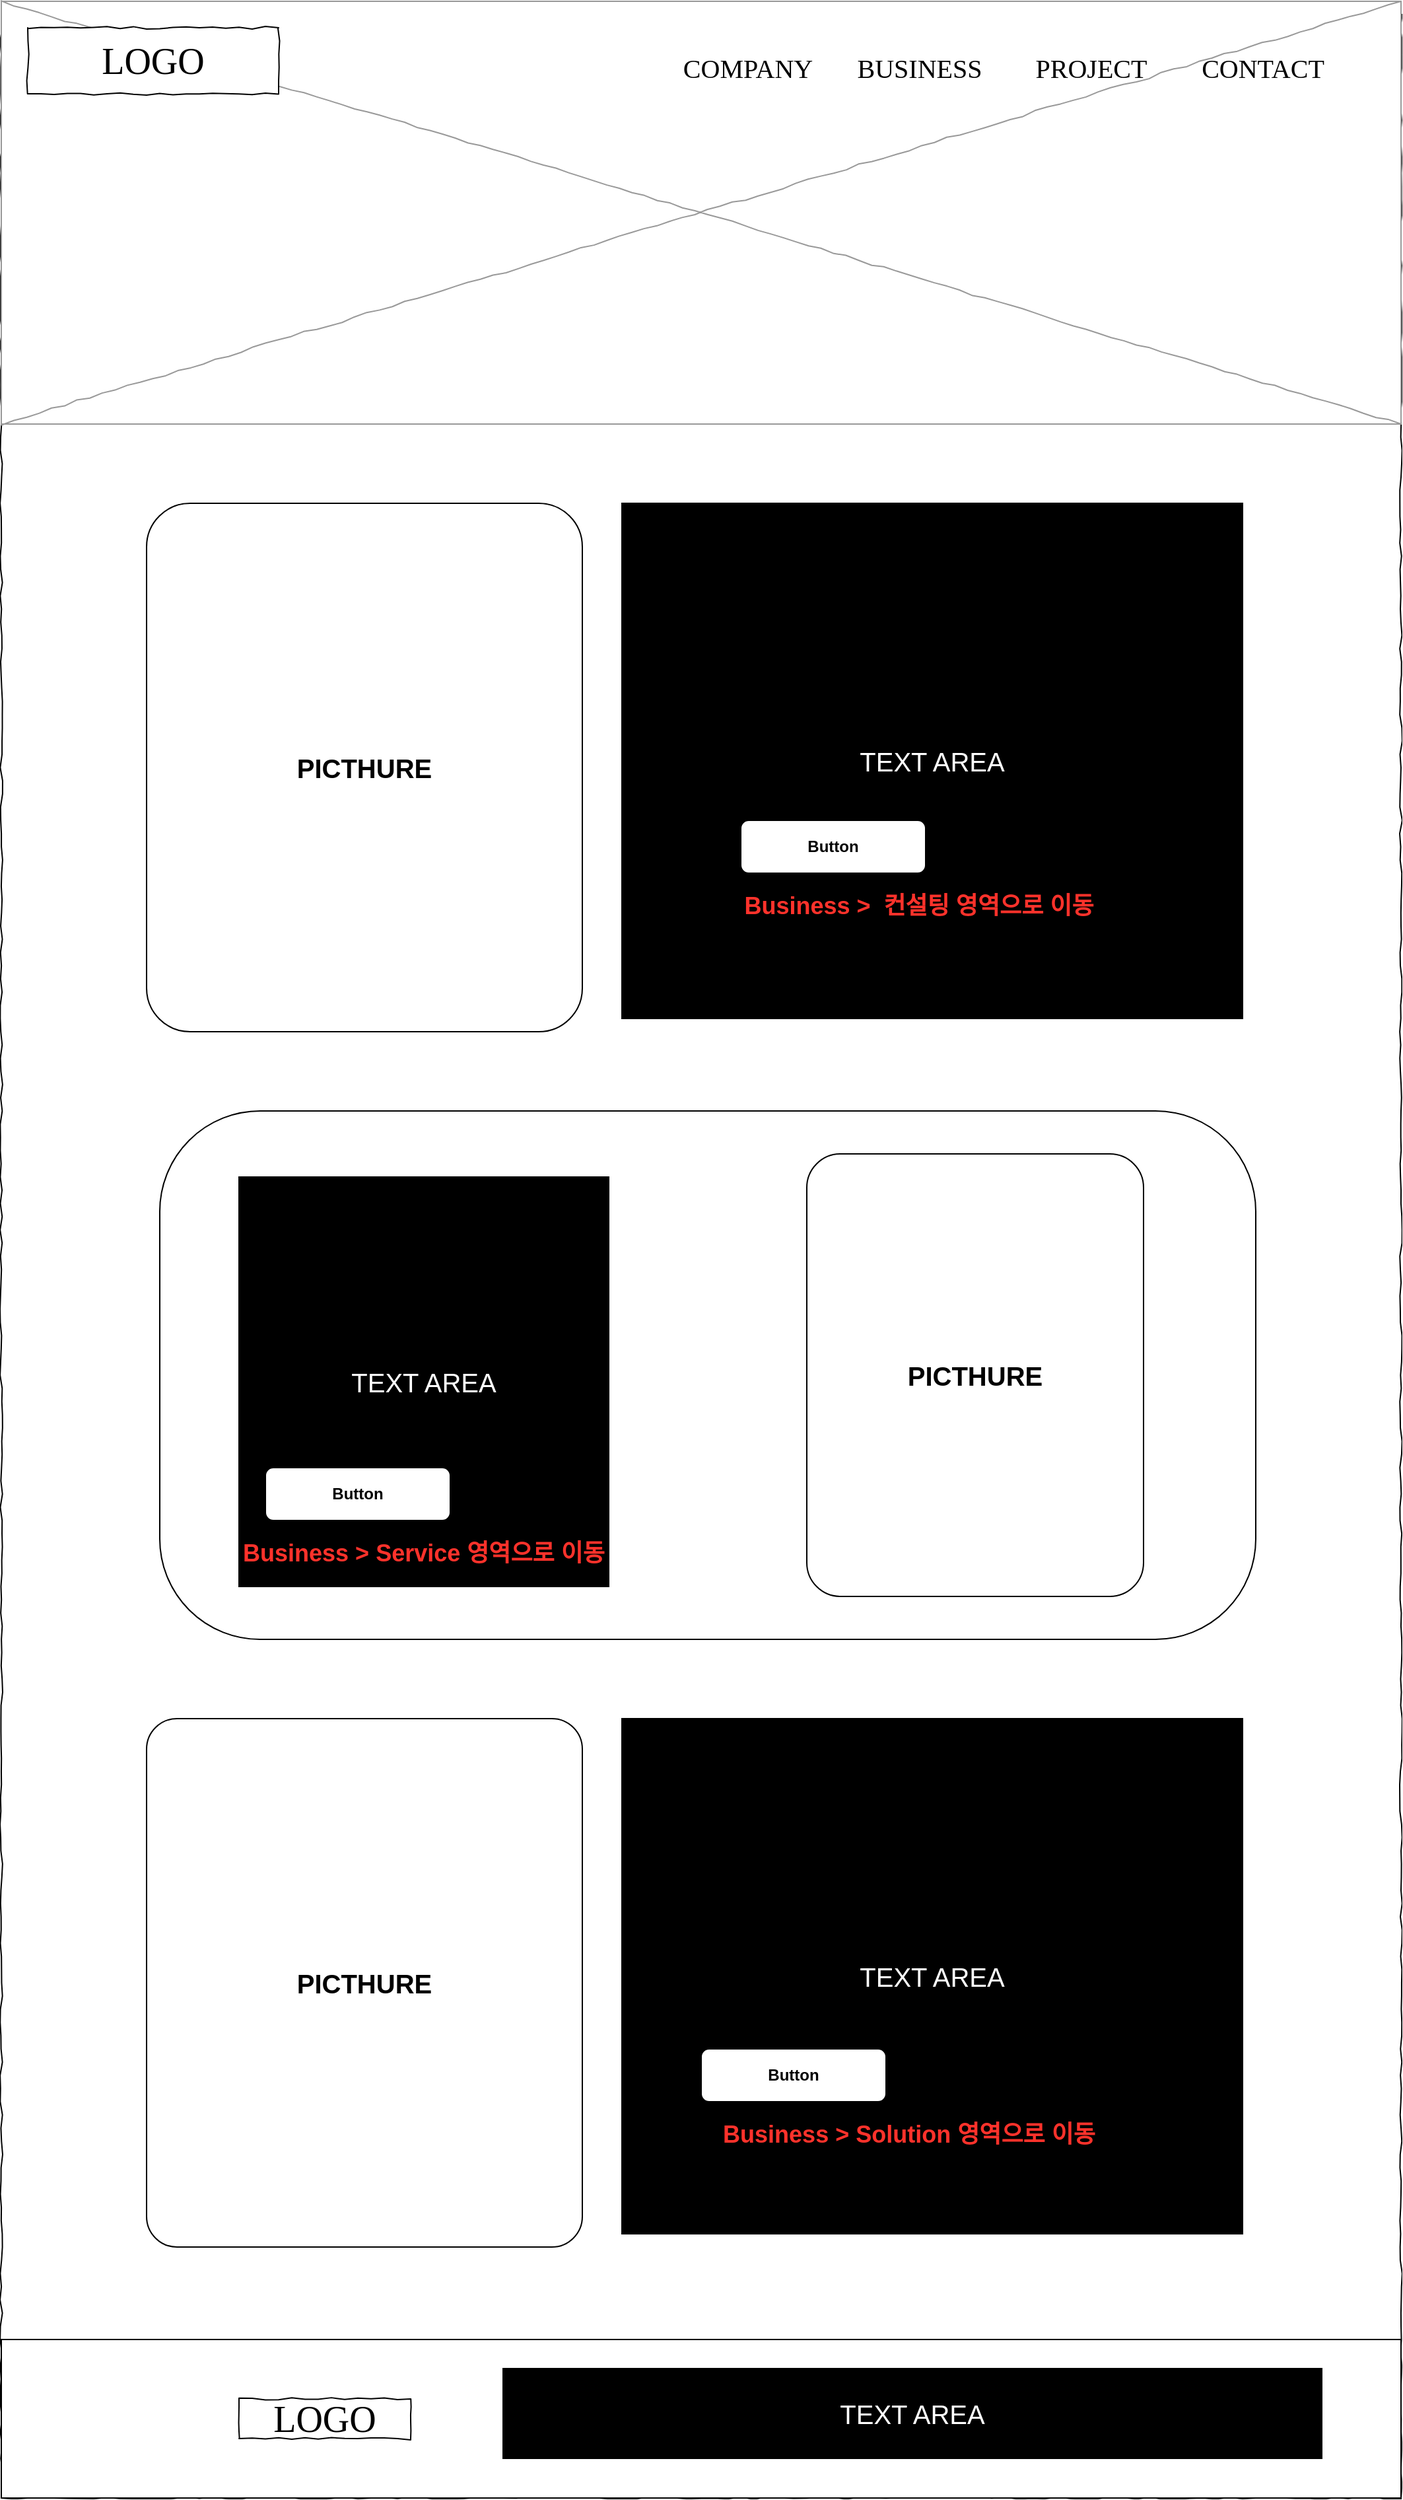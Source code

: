 <mxfile version="24.8.3" pages="4">
  <diagram name="main" id="03018318-947c-dd8e-b7a3-06fadd420f32">
    <mxGraphModel dx="1366" dy="713" grid="1" gridSize="10" guides="1" tooltips="1" connect="1" arrows="1" fold="1" page="1" pageScale="1" pageWidth="1100" pageHeight="850" background="#ffffff" math="0" shadow="0">
      <root>
        <mxCell id="0" />
        <mxCell id="1" parent="0" />
        <mxCell id="677b7b8949515195-1" value="" style="whiteSpace=wrap;html=1;rounded=0;shadow=0;labelBackgroundColor=none;strokeColor=#000000;strokeWidth=1;fillColor=none;fontFamily=Verdana;fontSize=12;fontColor=#000000;align=center;comic=1;" parent="1" vertex="1">
          <mxGeometry x="20" y="30" width="1060" height="1880" as="geometry" />
        </mxCell>
        <mxCell id="677b7b8949515195-16" value="" style="verticalLabelPosition=bottom;shadow=0;dashed=0;align=center;html=1;verticalAlign=top;strokeWidth=1;shape=mxgraph.mockup.graphics.simpleIcon;strokeColor=#999999;rounded=0;labelBackgroundColor=none;fontFamily=Verdana;fontSize=14;fontColor=#000000;comic=1;" parent="1" vertex="1">
          <mxGeometry x="20" y="20" width="1060" height="320" as="geometry" />
        </mxCell>
        <mxCell id="677b7b8949515195-2" value="LOGO" style="whiteSpace=wrap;html=1;rounded=0;shadow=0;labelBackgroundColor=none;strokeWidth=1;fontFamily=Verdana;fontSize=28;align=center;comic=1;" parent="1" vertex="1">
          <mxGeometry x="40" y="40" width="190" height="50" as="geometry" />
        </mxCell>
        <mxCell id="677b7b8949515195-4" value="&lt;font style=&quot;font-size: 20px;&quot;&gt;COMPANY&lt;/font&gt;" style="text;html=1;points=[];align=center;verticalAlign=middle;spacingTop=-4;fontSize=14;fontFamily=Verdana" parent="1" vertex="1">
          <mxGeometry x="520" y="50" width="130" height="43.33" as="geometry" />
        </mxCell>
        <mxCell id="N7pKeced8nKFfqpnsxfE-2" value="&lt;font style=&quot;font-size: 20px;&quot;&gt;BUSINESS&lt;/font&gt;" style="text;html=1;points=[];align=center;verticalAlign=middle;spacingTop=-4;fontSize=14;fontFamily=Verdana" vertex="1" parent="1">
          <mxGeometry x="650" y="50" width="130" height="43.33" as="geometry" />
        </mxCell>
        <mxCell id="N7pKeced8nKFfqpnsxfE-5" value="&lt;font style=&quot;font-size: 20px;&quot;&gt;PROJECT&lt;/font&gt;" style="text;html=1;points=[];align=center;verticalAlign=middle;spacingTop=-4;fontSize=14;fontFamily=Verdana" vertex="1" parent="1">
          <mxGeometry x="780" y="50" width="130" height="43.33" as="geometry" />
        </mxCell>
        <mxCell id="N7pKeced8nKFfqpnsxfE-6" value="&lt;font style=&quot;font-size: 20px;&quot;&gt;CONTACT&lt;/font&gt;" style="text;html=1;points=[];align=center;verticalAlign=middle;spacingTop=-4;fontSize=14;fontFamily=Verdana" vertex="1" parent="1">
          <mxGeometry x="910" y="50" width="130" height="43.33" as="geometry" />
        </mxCell>
        <mxCell id="N7pKeced8nKFfqpnsxfE-7" value="&lt;div&gt;&lt;b&gt;&lt;font style=&quot;font-size: 20px;&quot;&gt;PICTHURE&lt;/font&gt;&lt;/b&gt;&lt;/div&gt;" style="rounded=1;whiteSpace=wrap;html=1;arcSize=10;" vertex="1" parent="1">
          <mxGeometry x="130" y="400" width="330" height="400" as="geometry" />
        </mxCell>
        <mxCell id="N7pKeced8nKFfqpnsxfE-8" value="" style="rounded=1;whiteSpace=wrap;html=1;arcSize=19;" vertex="1" parent="1">
          <mxGeometry x="140" y="860" width="830" height="400" as="geometry" />
        </mxCell>
        <mxCell id="N7pKeced8nKFfqpnsxfE-9" value="&lt;b&gt;&lt;font style=&quot;font-size: 20px;&quot;&gt;PICTHURE&lt;/font&gt;&lt;/b&gt;" style="rounded=1;whiteSpace=wrap;html=1;arcSize=7;" vertex="1" parent="1">
          <mxGeometry x="130" y="1320" width="330" height="400" as="geometry" />
        </mxCell>
        <mxCell id="N7pKeced8nKFfqpnsxfE-10" value="" style="rounded=0;whiteSpace=wrap;html=1;" vertex="1" parent="1">
          <mxGeometry x="20" y="1790" width="1060" height="120" as="geometry" />
        </mxCell>
        <mxCell id="N7pKeced8nKFfqpnsxfE-11" value="LOGO" style="whiteSpace=wrap;html=1;rounded=0;shadow=0;labelBackgroundColor=none;strokeWidth=1;fontFamily=Verdana;fontSize=28;align=center;comic=1;" vertex="1" parent="1">
          <mxGeometry x="200" y="1835" width="130" height="30" as="geometry" />
        </mxCell>
        <mxCell id="aW9XHl261mi-UuY2ybNo-1" value="&lt;font style=&quot;font-size: 20px;&quot; color=&quot;#ffffff&quot;&gt;TEXT AREA&lt;/font&gt;" style="rounded=0;whiteSpace=wrap;html=1;fillColor=#000000;" vertex="1" parent="1">
          <mxGeometry x="490" y="400" width="470" height="390" as="geometry" />
        </mxCell>
        <mxCell id="aW9XHl261mi-UuY2ybNo-2" value="&lt;span style=&quot;color: rgb(255, 255, 255); font-size: 20px;&quot;&gt;TEXT AREA&lt;/span&gt;" style="rounded=0;whiteSpace=wrap;html=1;fillColor=#000000;" vertex="1" parent="1">
          <mxGeometry x="490" y="1320" width="470" height="390" as="geometry" />
        </mxCell>
        <mxCell id="aW9XHl261mi-UuY2ybNo-3" value="&lt;span style=&quot;color: rgb(255, 255, 255); font-size: 20px;&quot;&gt;TEXT AREA&lt;/span&gt;" style="rounded=0;whiteSpace=wrap;html=1;fillColor=#000000;" vertex="1" parent="1">
          <mxGeometry x="400" y="1812" width="620" height="68" as="geometry" />
        </mxCell>
        <mxCell id="iQbHoDcblK-a6hD_hWAM-2" value="&lt;font style=&quot;font-size: 18px;&quot;&gt;&lt;b&gt;Business &amp;gt;&amp;nbsp; 컨설팅 영역으로 이동&lt;/b&gt;&lt;/font&gt;" style="text;html=1;align=center;verticalAlign=middle;whiteSpace=wrap;rounded=0;fontColor=#FF322B;labelBorderColor=none;labelBackgroundColor=none;textShadow=0;" vertex="1" parent="1">
          <mxGeometry x="575" y="690" width="280" height="30" as="geometry" />
        </mxCell>
        <mxCell id="iQbHoDcblK-a6hD_hWAM-3" value="&lt;font style=&quot;font-size: 18px;&quot;&gt;&lt;b&gt;Business &amp;gt; Solution 영역으로 이동&lt;/b&gt;&lt;/font&gt;" style="text;html=1;align=center;verticalAlign=middle;whiteSpace=wrap;rounded=0;fontColor=#FF322B;labelBorderColor=none;labelBackgroundColor=none;textShadow=0;" vertex="1" parent="1">
          <mxGeometry x="550" y="1620" width="315" height="30" as="geometry" />
        </mxCell>
        <mxCell id="iQbHoDcblK-a6hD_hWAM-4" value="&lt;b&gt;Button&lt;/b&gt;" style="rounded=1;whiteSpace=wrap;html=1;" vertex="1" parent="1">
          <mxGeometry x="580" y="640" width="140" height="40" as="geometry" />
        </mxCell>
        <mxCell id="iQbHoDcblK-a6hD_hWAM-6" value="&lt;font style=&quot;font-size: 20px;&quot; color=&quot;#ffffff&quot;&gt;TEXT AREA&lt;/font&gt;" style="rounded=0;whiteSpace=wrap;html=1;fillColor=#000000;" vertex="1" parent="1">
          <mxGeometry x="200" y="910" width="280" height="310" as="geometry" />
        </mxCell>
        <mxCell id="iQbHoDcblK-a6hD_hWAM-5" value="&lt;b&gt;Button&lt;/b&gt;" style="rounded=1;whiteSpace=wrap;html=1;" vertex="1" parent="1">
          <mxGeometry x="220" y="1130" width="140" height="40" as="geometry" />
        </mxCell>
        <mxCell id="iQbHoDcblK-a6hD_hWAM-1" value="&lt;font style=&quot;font-size: 18px;&quot;&gt;&lt;b&gt;Business &amp;gt; Service 영역으로 이동&lt;/b&gt;&lt;/font&gt;" style="text;html=1;align=center;verticalAlign=middle;whiteSpace=wrap;rounded=0;fontColor=#FF322B;labelBorderColor=none;labelBackgroundColor=none;textShadow=0;" vertex="1" parent="1">
          <mxGeometry x="200" y="1180" width="280" height="30" as="geometry" />
        </mxCell>
        <mxCell id="iQbHoDcblK-a6hD_hWAM-7" value="&lt;b&gt;Button&lt;/b&gt;" style="rounded=1;whiteSpace=wrap;html=1;" vertex="1" parent="1">
          <mxGeometry x="550" y="1570" width="140" height="40" as="geometry" />
        </mxCell>
        <mxCell id="4yGG1FRgdpnhzoA0VAqt-1" value="&lt;div&gt;&lt;b&gt;&lt;font style=&quot;font-size: 20px;&quot;&gt;PICTHURE&lt;/font&gt;&lt;/b&gt;&lt;/div&gt;" style="rounded=1;whiteSpace=wrap;html=1;arcSize=10;" vertex="1" parent="1">
          <mxGeometry x="630" y="892.5" width="255" height="335" as="geometry" />
        </mxCell>
      </root>
    </mxGraphModel>
  </diagram>
  <diagram id="u392dLovdf7iCLZSSPf1" name="COMPANY_회사소개">
    <mxGraphModel dx="2390" dy="1248" grid="1" gridSize="10" guides="1" tooltips="1" connect="1" arrows="1" fold="1" page="1" pageScale="1" pageWidth="827" pageHeight="1169" math="0" shadow="0">
      <root>
        <mxCell id="0" />
        <mxCell id="1" parent="0" />
        <mxCell id="Fxyr2E6oY865Pvk-OLui-1" value="" style="whiteSpace=wrap;html=1;rounded=0;shadow=0;labelBackgroundColor=none;strokeColor=#000000;strokeWidth=1;fillColor=none;fontFamily=Verdana;fontSize=12;fontColor=#000000;align=center;comic=1;" vertex="1" parent="1">
          <mxGeometry x="20" y="30" width="1060" height="2810" as="geometry" />
        </mxCell>
        <mxCell id="Fxyr2E6oY865Pvk-OLui-2" value="" style="verticalLabelPosition=bottom;shadow=0;dashed=0;align=center;html=1;verticalAlign=top;strokeWidth=1;shape=mxgraph.mockup.graphics.simpleIcon;strokeColor=#999999;rounded=0;labelBackgroundColor=none;fontFamily=Verdana;fontSize=14;fontColor=#000000;comic=1;" vertex="1" parent="1">
          <mxGeometry x="20" y="20" width="1060" height="320" as="geometry" />
        </mxCell>
        <mxCell id="Fxyr2E6oY865Pvk-OLui-3" value="LOGO" style="whiteSpace=wrap;html=1;rounded=0;shadow=0;labelBackgroundColor=none;strokeWidth=1;fontFamily=Verdana;fontSize=28;align=center;comic=1;" vertex="1" parent="1">
          <mxGeometry x="40" y="40" width="190" height="50" as="geometry" />
        </mxCell>
        <mxCell id="Fxyr2E6oY865Pvk-OLui-4" value="&lt;font style=&quot;font-size: 20px;&quot;&gt;COMPANY&lt;/font&gt;" style="text;html=1;points=[];align=center;verticalAlign=middle;spacingTop=-4;fontSize=14;fontFamily=Verdana" vertex="1" parent="1">
          <mxGeometry x="520" y="50" width="130" height="43.33" as="geometry" />
        </mxCell>
        <mxCell id="Fxyr2E6oY865Pvk-OLui-5" value="&lt;font style=&quot;font-size: 20px;&quot;&gt;BUSINESS&lt;/font&gt;" style="text;html=1;points=[];align=center;verticalAlign=middle;spacingTop=-4;fontSize=14;fontFamily=Verdana" vertex="1" parent="1">
          <mxGeometry x="650" y="50" width="130" height="43.33" as="geometry" />
        </mxCell>
        <mxCell id="Fxyr2E6oY865Pvk-OLui-6" value="&lt;font style=&quot;font-size: 20px;&quot;&gt;PROJECT&lt;/font&gt;" style="text;html=1;points=[];align=center;verticalAlign=middle;spacingTop=-4;fontSize=14;fontFamily=Verdana" vertex="1" parent="1">
          <mxGeometry x="780" y="50" width="130" height="43.33" as="geometry" />
        </mxCell>
        <mxCell id="Fxyr2E6oY865Pvk-OLui-7" value="&lt;font style=&quot;font-size: 20px;&quot;&gt;CONTACT&lt;/font&gt;" style="text;html=1;points=[];align=center;verticalAlign=middle;spacingTop=-4;fontSize=14;fontFamily=Verdana" vertex="1" parent="1">
          <mxGeometry x="910" y="50" width="130" height="43.33" as="geometry" />
        </mxCell>
        <mxCell id="Fxyr2E6oY865Pvk-OLui-8" value="&lt;b&gt;&lt;font style=&quot;font-size: 20px;&quot;&gt;회사소개&lt;br&gt;&lt;br&gt;&lt;/font&gt;&lt;/b&gt;&lt;b&gt;&lt;font style=&quot;font-size: 20px;&quot;&gt;PICTHURE&lt;/font&gt;&lt;/b&gt;&lt;b&gt;&lt;font style=&quot;font-size: 20px;&quot;&gt;&lt;/font&gt;&lt;/b&gt;" style="rounded=1;whiteSpace=wrap;html=1;arcSize=8;" vertex="1" parent="1">
          <mxGeometry x="130" y="400" width="330" height="400" as="geometry" />
        </mxCell>
        <mxCell id="Fxyr2E6oY865Pvk-OLui-9" value="경영이념&lt;div&gt;&lt;br&gt;&lt;/div&gt;&lt;div&gt;&lt;br&gt;&lt;/div&gt;&lt;div&gt;&lt;br&gt;&lt;/div&gt;&lt;div&gt;&lt;br&gt;&lt;/div&gt;&lt;div&gt;&lt;br&gt;&lt;/div&gt;&lt;div&gt;&lt;br&gt;&lt;/div&gt;&lt;div&gt;&lt;br&gt;&lt;/div&gt;&lt;div&gt;&lt;br&gt;&lt;/div&gt;&lt;div&gt;&lt;br&gt;&lt;/div&gt;&lt;div&gt;&lt;br&gt;&lt;/div&gt;&lt;div&gt;&lt;br&gt;&lt;/div&gt;" style="rounded=1;whiteSpace=wrap;html=1;arcSize=7;fontSize=20;fontStyle=1" vertex="1" parent="1">
          <mxGeometry x="140" y="860" width="830" height="400" as="geometry" />
        </mxCell>
        <mxCell id="Fxyr2E6oY865Pvk-OLui-11" value="" style="rounded=0;whiteSpace=wrap;html=1;" vertex="1" parent="1">
          <mxGeometry x="20" y="2720" width="1060" height="120" as="geometry" />
        </mxCell>
        <mxCell id="Fxyr2E6oY865Pvk-OLui-12" value="LOGO" style="whiteSpace=wrap;html=1;rounded=0;shadow=0;labelBackgroundColor=none;strokeWidth=1;fontFamily=Verdana;fontSize=28;align=center;comic=1;" vertex="1" parent="1">
          <mxGeometry x="200" y="2765" width="130" height="30" as="geometry" />
        </mxCell>
        <mxCell id="Fxyr2E6oY865Pvk-OLui-13" value="&lt;font style=&quot;font-size: 20px;&quot; color=&quot;#ffffff&quot;&gt;TEXT AREA&lt;/font&gt;" style="rounded=0;whiteSpace=wrap;html=1;fillColor=#000000;" vertex="1" parent="1">
          <mxGeometry x="490" y="400" width="470" height="390" as="geometry" />
        </mxCell>
        <mxCell id="Fxyr2E6oY865Pvk-OLui-15" value="&lt;span style=&quot;color: rgb(255, 255, 255); font-size: 20px;&quot;&gt;TEXT AREA&lt;/span&gt;" style="rounded=0;whiteSpace=wrap;html=1;fillColor=#000000;" vertex="1" parent="1">
          <mxGeometry x="400" y="2742" width="620" height="68" as="geometry" />
        </mxCell>
        <mxCell id="mcS8ReQJnhq1APwwrMgO-1" value="&lt;span style=&quot;font-size: 30px;&quot;&gt;&lt;b&gt;COMPANY&lt;/b&gt;&lt;/span&gt;" style="text;html=1;align=center;verticalAlign=middle;whiteSpace=wrap;rounded=0;" vertex="1" parent="1">
          <mxGeometry x="290" y="180" width="520" height="30" as="geometry" />
        </mxCell>
        <mxCell id="lz_dMCQt8cM4UyIKs_vo-1" value="&lt;b&gt;&lt;font style=&quot;font-size: 20px;&quot;&gt;주요 연혁&lt;/font&gt;&lt;/b&gt;&lt;div&gt;&lt;b&gt;&lt;font style=&quot;font-size: 20px;&quot;&gt;&lt;br&gt;&lt;/font&gt;&lt;/b&gt;&lt;/div&gt;&lt;div&gt;&lt;b&gt;&lt;font style=&quot;font-size: 20px;&quot;&gt;&lt;br&gt;&lt;/font&gt;&lt;/b&gt;&lt;/div&gt;&lt;div&gt;&lt;b&gt;&lt;font style=&quot;font-size: 20px;&quot;&gt;&lt;br&gt;&lt;/font&gt;&lt;/b&gt;&lt;/div&gt;&lt;div&gt;&lt;b&gt;&lt;font style=&quot;font-size: 20px;&quot;&gt;&lt;br&gt;&lt;/font&gt;&lt;/b&gt;&lt;/div&gt;&lt;div&gt;&lt;b&gt;&lt;font style=&quot;font-size: 20px;&quot;&gt;&lt;br&gt;&lt;/font&gt;&lt;/b&gt;&lt;/div&gt;&lt;div&gt;&lt;b&gt;&lt;font style=&quot;font-size: 20px;&quot;&gt;&lt;br&gt;&lt;/font&gt;&lt;/b&gt;&lt;/div&gt;&lt;div&gt;&lt;b&gt;&lt;font style=&quot;font-size: 20px;&quot;&gt;&lt;br&gt;&lt;/font&gt;&lt;/b&gt;&lt;/div&gt;&lt;div&gt;&lt;b&gt;&lt;font style=&quot;font-size: 20px;&quot;&gt;&lt;br&gt;&lt;/font&gt;&lt;/b&gt;&lt;/div&gt;&lt;div&gt;&lt;b&gt;&lt;font style=&quot;font-size: 20px;&quot;&gt;&lt;br&gt;&lt;/font&gt;&lt;/b&gt;&lt;/div&gt;&lt;div&gt;&lt;b&gt;&lt;font style=&quot;font-size: 20px;&quot;&gt;&lt;br&gt;&lt;/font&gt;&lt;/b&gt;&lt;/div&gt;&lt;div&gt;&lt;b&gt;&lt;font style=&quot;font-size: 20px;&quot;&gt;&lt;br&gt;&lt;/font&gt;&lt;/b&gt;&lt;/div&gt;" style="rounded=1;whiteSpace=wrap;html=1;arcSize=7;" vertex="1" parent="1">
          <mxGeometry x="140" y="1340" width="830" height="400" as="geometry" />
        </mxCell>
        <mxCell id="lz_dMCQt8cM4UyIKs_vo-2" value="&lt;span style=&quot;font-size: 20px;&quot;&gt;&lt;b&gt;조직도&lt;/b&gt;&lt;/span&gt;&lt;div&gt;&lt;span style=&quot;font-size: 20px;&quot;&gt;&lt;b&gt;&lt;br&gt;&lt;/b&gt;&lt;/span&gt;&lt;/div&gt;&lt;div&gt;&lt;span style=&quot;font-size: 20px;&quot;&gt;&lt;b&gt;&lt;br&gt;&lt;/b&gt;&lt;/span&gt;&lt;/div&gt;&lt;div&gt;&lt;span style=&quot;font-size: 20px;&quot;&gt;&lt;b&gt;&lt;br&gt;&lt;/b&gt;&lt;/span&gt;&lt;/div&gt;&lt;div&gt;&lt;span style=&quot;font-size: 20px;&quot;&gt;&lt;b&gt;&lt;br&gt;&lt;/b&gt;&lt;/span&gt;&lt;/div&gt;&lt;div&gt;&lt;span style=&quot;font-size: 20px;&quot;&gt;&lt;b&gt;&lt;br&gt;&lt;/b&gt;&lt;/span&gt;&lt;/div&gt;&lt;div&gt;&lt;span style=&quot;font-size: 20px;&quot;&gt;&lt;b&gt;&lt;br&gt;&lt;/b&gt;&lt;/span&gt;&lt;/div&gt;&lt;div&gt;&lt;span style=&quot;font-size: 20px;&quot;&gt;&lt;b&gt;&lt;br&gt;&lt;/b&gt;&lt;/span&gt;&lt;/div&gt;&lt;div&gt;&lt;span style=&quot;font-size: 20px;&quot;&gt;&lt;b&gt;&lt;br&gt;&lt;/b&gt;&lt;/span&gt;&lt;/div&gt;&lt;div&gt;&lt;span style=&quot;font-size: 20px;&quot;&gt;&lt;b&gt;&lt;br&gt;&lt;/b&gt;&lt;/span&gt;&lt;/div&gt;&lt;div&gt;&lt;span style=&quot;font-size: 20px;&quot;&gt;&lt;b&gt;&lt;br&gt;&lt;/b&gt;&lt;/span&gt;&lt;/div&gt;" style="rounded=1;whiteSpace=wrap;html=1;arcSize=7;" vertex="1" parent="1">
          <mxGeometry x="140" y="1800" width="830" height="400" as="geometry" />
        </mxCell>
        <mxCell id="b2tIPWCP3lwm9Kr-n82G-1" value="&lt;b&gt;&lt;font style=&quot;font-size: 20px;&quot;&gt;오시는 길&lt;/font&gt;&lt;/b&gt;&lt;div&gt;&lt;b&gt;&lt;font style=&quot;font-size: 20px;&quot;&gt;&lt;br&gt;&lt;/font&gt;&lt;/b&gt;&lt;/div&gt;&lt;div&gt;&lt;b&gt;&lt;font style=&quot;font-size: 20px;&quot;&gt;&lt;br&gt;&lt;/font&gt;&lt;/b&gt;&lt;/div&gt;&lt;div&gt;&lt;b&gt;&lt;font style=&quot;font-size: 20px;&quot;&gt;&lt;br&gt;&lt;/font&gt;&lt;/b&gt;&lt;/div&gt;&lt;div&gt;&lt;b&gt;&lt;font style=&quot;font-size: 20px;&quot;&gt;&lt;br&gt;&lt;/font&gt;&lt;/b&gt;&lt;/div&gt;&lt;div&gt;&lt;b&gt;&lt;font style=&quot;font-size: 20px;&quot;&gt;&lt;br&gt;&lt;/font&gt;&lt;/b&gt;&lt;/div&gt;&lt;div&gt;&lt;b&gt;&lt;font style=&quot;font-size: 20px;&quot;&gt;&lt;br&gt;&lt;/font&gt;&lt;/b&gt;&lt;/div&gt;&lt;div&gt;&lt;b&gt;&lt;font style=&quot;font-size: 20px;&quot;&gt;&lt;br&gt;&lt;/font&gt;&lt;/b&gt;&lt;/div&gt;&lt;div&gt;&lt;b&gt;&lt;font style=&quot;font-size: 20px;&quot;&gt;&lt;br&gt;&lt;/font&gt;&lt;/b&gt;&lt;/div&gt;&lt;div&gt;&lt;b&gt;&lt;font style=&quot;font-size: 20px;&quot;&gt;&lt;br&gt;&lt;/font&gt;&lt;/b&gt;&lt;/div&gt;&lt;div&gt;&lt;b&gt;&lt;font style=&quot;font-size: 20px;&quot;&gt;&lt;br&gt;&lt;/font&gt;&lt;/b&gt;&lt;/div&gt;&lt;div&gt;&lt;b&gt;&lt;font style=&quot;font-size: 20px;&quot;&gt;&lt;br&gt;&lt;/font&gt;&lt;/b&gt;&lt;/div&gt;" style="rounded=1;whiteSpace=wrap;html=1;arcSize=7;" vertex="1" parent="1">
          <mxGeometry x="140" y="2270" width="830" height="400" as="geometry" />
        </mxCell>
        <mxCell id="b2tIPWCP3lwm9Kr-n82G-2" value="&lt;font style=&quot;font-size: 20px;&quot; color=&quot;#ffffff&quot;&gt;TEXT AREA&lt;/font&gt;" style="rounded=0;whiteSpace=wrap;html=1;fillColor=#000000;" vertex="1" parent="1">
          <mxGeometry x="170" y="1440" width="770" height="260" as="geometry" />
        </mxCell>
        <mxCell id="b2tIPWCP3lwm9Kr-n82G-3" value="&lt;font style=&quot;font-size: 20px;&quot; color=&quot;#ffffff&quot;&gt;TEXT AREA&lt;/font&gt;" style="rounded=0;whiteSpace=wrap;html=1;fillColor=#000000;" vertex="1" parent="1">
          <mxGeometry x="170" y="960" width="770" height="260" as="geometry" />
        </mxCell>
        <mxCell id="b2tIPWCP3lwm9Kr-n82G-4" value="&lt;b&gt;&lt;font style=&quot;font-size: 20px;&quot;&gt;PICTHURE&lt;/font&gt;&lt;/b&gt;&lt;b&gt;&lt;font style=&quot;font-size: 20px;&quot;&gt;&lt;/font&gt;&lt;/b&gt;" style="rounded=1;whiteSpace=wrap;html=1;arcSize=8;" vertex="1" parent="1">
          <mxGeometry x="170" y="1930" width="770" height="240" as="geometry" />
        </mxCell>
        <mxCell id="b2tIPWCP3lwm9Kr-n82G-5" value="&lt;b&gt;&lt;font style=&quot;font-size: 20px;&quot;&gt;PICTHURE&lt;/font&gt;&lt;/b&gt;&lt;b&gt;&lt;font style=&quot;font-size: 20px;&quot;&gt;&lt;/font&gt;&lt;/b&gt;" style="rounded=1;whiteSpace=wrap;html=1;arcSize=8;" vertex="1" parent="1">
          <mxGeometry x="170" y="2370" width="770" height="280" as="geometry" />
        </mxCell>
      </root>
    </mxGraphModel>
  </diagram>
  <diagram id="Pvw2jJUhO54COgkbwUWj" name="COMPANY_인재채용">
    <mxGraphModel dx="2868" dy="1498" grid="1" gridSize="10" guides="1" tooltips="1" connect="1" arrows="1" fold="1" page="1" pageScale="1" pageWidth="827" pageHeight="1169" math="0" shadow="0">
      <root>
        <mxCell id="0" />
        <mxCell id="1" parent="0" />
        <mxCell id="a0-H8ZW1667CnV2vsSIa-1" value="" style="whiteSpace=wrap;html=1;rounded=0;shadow=0;labelBackgroundColor=none;strokeColor=#000000;strokeWidth=1;fillColor=none;fontFamily=Verdana;fontSize=12;fontColor=#000000;align=center;comic=1;" vertex="1" parent="1">
          <mxGeometry x="20" y="30" width="1060" height="2460" as="geometry" />
        </mxCell>
        <mxCell id="a0-H8ZW1667CnV2vsSIa-2" value="" style="verticalLabelPosition=bottom;shadow=0;dashed=0;align=center;html=1;verticalAlign=top;strokeWidth=1;shape=mxgraph.mockup.graphics.simpleIcon;strokeColor=#999999;rounded=0;labelBackgroundColor=none;fontFamily=Verdana;fontSize=14;fontColor=#000000;comic=1;" vertex="1" parent="1">
          <mxGeometry x="20" y="20" width="1060" height="320" as="geometry" />
        </mxCell>
        <mxCell id="a0-H8ZW1667CnV2vsSIa-3" value="LOGO" style="whiteSpace=wrap;html=1;rounded=0;shadow=0;labelBackgroundColor=none;strokeWidth=1;fontFamily=Verdana;fontSize=28;align=center;comic=1;" vertex="1" parent="1">
          <mxGeometry x="40" y="40" width="190" height="50" as="geometry" />
        </mxCell>
        <mxCell id="a0-H8ZW1667CnV2vsSIa-4" value="&lt;font style=&quot;font-size: 20px;&quot;&gt;COMPANY&lt;/font&gt;" style="text;html=1;points=[];align=center;verticalAlign=middle;spacingTop=-4;fontSize=14;fontFamily=Verdana" vertex="1" parent="1">
          <mxGeometry x="520" y="50" width="130" height="43.33" as="geometry" />
        </mxCell>
        <mxCell id="a0-H8ZW1667CnV2vsSIa-5" value="&lt;font style=&quot;font-size: 20px;&quot;&gt;BUSINESS&lt;/font&gt;" style="text;html=1;points=[];align=center;verticalAlign=middle;spacingTop=-4;fontSize=14;fontFamily=Verdana" vertex="1" parent="1">
          <mxGeometry x="650" y="50" width="130" height="43.33" as="geometry" />
        </mxCell>
        <mxCell id="a0-H8ZW1667CnV2vsSIa-6" value="&lt;font style=&quot;font-size: 20px;&quot;&gt;PROJECT&lt;/font&gt;" style="text;html=1;points=[];align=center;verticalAlign=middle;spacingTop=-4;fontSize=14;fontFamily=Verdana" vertex="1" parent="1">
          <mxGeometry x="780" y="50" width="130" height="43.33" as="geometry" />
        </mxCell>
        <mxCell id="a0-H8ZW1667CnV2vsSIa-7" value="&lt;font style=&quot;font-size: 20px;&quot;&gt;CONTACT&lt;/font&gt;" style="text;html=1;points=[];align=center;verticalAlign=middle;spacingTop=-4;fontSize=14;fontFamily=Verdana" vertex="1" parent="1">
          <mxGeometry x="910" y="50" width="130" height="43.33" as="geometry" />
        </mxCell>
        <mxCell id="a0-H8ZW1667CnV2vsSIa-8" value="&lt;b&gt;&lt;font style=&quot;font-size: 20px;&quot;&gt;인재상&lt;/font&gt;&lt;/b&gt;&lt;div&gt;&lt;b&gt;&lt;font style=&quot;font-size: 20px;&quot;&gt;&lt;br&gt;&lt;/font&gt;&lt;/b&gt;&lt;/div&gt;&lt;div&gt;&lt;b&gt;&lt;font style=&quot;font-size: 20px;&quot;&gt;&lt;br&gt;&lt;/font&gt;&lt;/b&gt;&lt;/div&gt;&lt;div&gt;&lt;b&gt;&lt;font style=&quot;font-size: 20px;&quot;&gt;&lt;br&gt;&lt;/font&gt;&lt;/b&gt;&lt;/div&gt;&lt;div&gt;&lt;b&gt;&lt;font style=&quot;font-size: 20px;&quot;&gt;&lt;br&gt;&lt;/font&gt;&lt;/b&gt;&lt;/div&gt;&lt;div&gt;&lt;b&gt;&lt;font style=&quot;font-size: 20px;&quot;&gt;&lt;br&gt;&lt;/font&gt;&lt;/b&gt;&lt;/div&gt;&lt;div&gt;&lt;b&gt;&lt;font style=&quot;font-size: 20px;&quot;&gt;&lt;br&gt;&lt;/font&gt;&lt;/b&gt;&lt;/div&gt;&lt;div&gt;&lt;b&gt;&lt;font style=&quot;font-size: 20px;&quot;&gt;&lt;br&gt;&lt;/font&gt;&lt;/b&gt;&lt;/div&gt;&lt;div&gt;&lt;b&gt;&lt;font style=&quot;font-size: 20px;&quot;&gt;&lt;br&gt;&lt;/font&gt;&lt;/b&gt;&lt;/div&gt;&lt;div&gt;&lt;b&gt;&lt;font style=&quot;font-size: 20px;&quot;&gt;&lt;br&gt;&lt;/font&gt;&lt;/b&gt;&lt;/div&gt;&lt;div&gt;&lt;b&gt;&lt;font style=&quot;font-size: 20px;&quot;&gt;&lt;br&gt;&lt;/font&gt;&lt;/b&gt;&lt;/div&gt;" style="rounded=1;whiteSpace=wrap;html=1;arcSize=10;" vertex="1" parent="1">
          <mxGeometry x="130" y="400" width="840" height="400" as="geometry" />
        </mxCell>
        <mxCell id="a0-H8ZW1667CnV2vsSIa-9" value="&lt;font style=&quot;font-size: 20px;&quot;&gt;&lt;b&gt;복리후생&lt;/b&gt;&lt;/font&gt;&lt;div&gt;&lt;font style=&quot;font-size: 20px;&quot;&gt;&lt;b&gt;&lt;br&gt;&lt;/b&gt;&lt;/font&gt;&lt;/div&gt;&lt;div&gt;&lt;font style=&quot;font-size: 20px;&quot;&gt;&lt;b&gt;&lt;br&gt;&lt;/b&gt;&lt;/font&gt;&lt;/div&gt;&lt;div&gt;&lt;font style=&quot;font-size: 20px;&quot;&gt;&lt;b&gt;&lt;br&gt;&lt;/b&gt;&lt;/font&gt;&lt;/div&gt;&lt;div&gt;&lt;font style=&quot;font-size: 20px;&quot;&gt;&lt;b&gt;&lt;br&gt;&lt;/b&gt;&lt;/font&gt;&lt;/div&gt;&lt;div&gt;&lt;font style=&quot;font-size: 20px;&quot;&gt;&lt;b&gt;&lt;br&gt;&lt;/b&gt;&lt;/font&gt;&lt;/div&gt;&lt;div&gt;&lt;font style=&quot;font-size: 20px;&quot;&gt;&lt;b&gt;&lt;br&gt;&lt;/b&gt;&lt;/font&gt;&lt;/div&gt;&lt;div&gt;&lt;font style=&quot;font-size: 20px;&quot;&gt;&lt;b&gt;&lt;br&gt;&lt;/b&gt;&lt;/font&gt;&lt;/div&gt;&lt;div&gt;&lt;font style=&quot;font-size: 20px;&quot;&gt;&lt;b&gt;&lt;br&gt;&lt;/b&gt;&lt;/font&gt;&lt;/div&gt;&lt;div&gt;&lt;font style=&quot;font-size: 20px;&quot;&gt;&lt;b&gt;&lt;br&gt;&lt;/b&gt;&lt;/font&gt;&lt;/div&gt;&lt;div&gt;&lt;font style=&quot;font-size: 20px;&quot;&gt;&lt;b&gt;&lt;br&gt;&lt;/b&gt;&lt;/font&gt;&lt;/div&gt;&lt;div&gt;&lt;font style=&quot;font-size: 20px;&quot;&gt;&lt;b&gt;&lt;br&gt;&lt;/b&gt;&lt;/font&gt;&lt;/div&gt;&lt;div&gt;&lt;font style=&quot;font-size: 20px;&quot;&gt;&lt;b&gt;&lt;br&gt;&lt;/b&gt;&lt;/font&gt;&lt;/div&gt;&lt;div&gt;&lt;font style=&quot;font-size: 20px;&quot;&gt;&lt;b&gt;&lt;br&gt;&lt;/b&gt;&lt;/font&gt;&lt;/div&gt;&lt;div&gt;&lt;font style=&quot;font-size: 20px;&quot;&gt;&lt;b&gt;&lt;br&gt;&lt;/b&gt;&lt;/font&gt;&lt;/div&gt;&lt;div&gt;&lt;font style=&quot;font-size: 20px;&quot;&gt;&lt;b&gt;&lt;br&gt;&lt;/b&gt;&lt;/font&gt;&lt;/div&gt;&lt;div&gt;&lt;font style=&quot;font-size: 20px;&quot;&gt;&lt;b&gt;&lt;br&gt;&lt;/b&gt;&lt;/font&gt;&lt;/div&gt;&lt;div&gt;&lt;font style=&quot;font-size: 20px;&quot;&gt;&lt;b&gt;&lt;br&gt;&lt;/b&gt;&lt;/font&gt;&lt;/div&gt;" style="rounded=1;whiteSpace=wrap;html=1;arcSize=7;" vertex="1" parent="1">
          <mxGeometry x="140" y="860" width="830" height="560" as="geometry" />
        </mxCell>
        <mxCell id="a0-H8ZW1667CnV2vsSIa-11" value="" style="rounded=0;whiteSpace=wrap;html=1;" vertex="1" parent="1">
          <mxGeometry x="20" y="2370" width="1060" height="120" as="geometry" />
        </mxCell>
        <mxCell id="a0-H8ZW1667CnV2vsSIa-12" value="LOGO" style="whiteSpace=wrap;html=1;rounded=0;shadow=0;labelBackgroundColor=none;strokeWidth=1;fontFamily=Verdana;fontSize=28;align=center;comic=1;" vertex="1" parent="1">
          <mxGeometry x="200" y="2415" width="130" height="30" as="geometry" />
        </mxCell>
        <mxCell id="a0-H8ZW1667CnV2vsSIa-15" value="&lt;span style=&quot;color: rgb(255, 255, 255); font-size: 20px;&quot;&gt;TEXT AREA&lt;/span&gt;" style="rounded=0;whiteSpace=wrap;html=1;fillColor=#000000;" vertex="1" parent="1">
          <mxGeometry x="400" y="2392" width="620" height="68" as="geometry" />
        </mxCell>
        <mxCell id="uXtTvfCrjWby9d17xnI3-1" value="&lt;span style=&quot;font-size: 30px;&quot;&gt;&lt;b&gt;COMPANY&lt;/b&gt;&lt;/span&gt;" style="text;html=1;align=center;verticalAlign=middle;whiteSpace=wrap;rounded=0;" vertex="1" parent="1">
          <mxGeometry x="290" y="180" width="520" height="30" as="geometry" />
        </mxCell>
        <mxCell id="3kiEmL95gFEYFu74ZCWC-1" value="&lt;b&gt;&lt;font style=&quot;font-size: 20px;&quot;&gt;PICTHURE&lt;/font&gt;&lt;/b&gt;" style="rounded=1;whiteSpace=wrap;html=1;arcSize=10;" vertex="1" parent="1">
          <mxGeometry x="170" y="540" width="236.25" height="200" as="geometry" />
        </mxCell>
        <mxCell id="3kiEmL95gFEYFu74ZCWC-3" value="&lt;b&gt;&lt;font style=&quot;font-size: 20px;&quot;&gt;PICTHURE&lt;/font&gt;&lt;/b&gt;" style="rounded=1;whiteSpace=wrap;html=1;arcSize=10;" vertex="1" parent="1">
          <mxGeometry x="440" y="540" width="236.25" height="200" as="geometry" />
        </mxCell>
        <mxCell id="3kiEmL95gFEYFu74ZCWC-4" value="&lt;b&gt;&lt;font style=&quot;font-size: 20px;&quot;&gt;PICTHURE&lt;/font&gt;&lt;/b&gt;" style="rounded=1;whiteSpace=wrap;html=1;arcSize=10;" vertex="1" parent="1">
          <mxGeometry x="710" y="540" width="236.25" height="200" as="geometry" />
        </mxCell>
        <mxCell id="3kiEmL95gFEYFu74ZCWC-9" value="" style="ellipse;whiteSpace=wrap;html=1;aspect=fixed;" vertex="1" parent="1">
          <mxGeometry x="210" y="990" width="90" height="90" as="geometry" />
        </mxCell>
        <mxCell id="3kiEmL95gFEYFu74ZCWC-10" value="" style="ellipse;whiteSpace=wrap;html=1;aspect=fixed;" vertex="1" parent="1">
          <mxGeometry x="510" y="990" width="90" height="90" as="geometry" />
        </mxCell>
        <mxCell id="3kiEmL95gFEYFu74ZCWC-11" value="" style="ellipse;whiteSpace=wrap;html=1;aspect=fixed;" vertex="1" parent="1">
          <mxGeometry x="810" y="990" width="90" height="90" as="geometry" />
        </mxCell>
        <mxCell id="3kiEmL95gFEYFu74ZCWC-12" value="" style="ellipse;whiteSpace=wrap;html=1;aspect=fixed;" vertex="1" parent="1">
          <mxGeometry x="810" y="1130" width="90" height="90" as="geometry" />
        </mxCell>
        <mxCell id="3kiEmL95gFEYFu74ZCWC-13" value="" style="ellipse;whiteSpace=wrap;html=1;aspect=fixed;" vertex="1" parent="1">
          <mxGeometry x="210" y="1130" width="90" height="90" as="geometry" />
        </mxCell>
        <mxCell id="3kiEmL95gFEYFu74ZCWC-14" value="" style="ellipse;whiteSpace=wrap;html=1;aspect=fixed;" vertex="1" parent="1">
          <mxGeometry x="510" y="1130" width="90" height="90" as="geometry" />
        </mxCell>
        <mxCell id="3kiEmL95gFEYFu74ZCWC-15" value="" style="ellipse;whiteSpace=wrap;html=1;aspect=fixed;" vertex="1" parent="1">
          <mxGeometry x="810" y="1270" width="90" height="90" as="geometry" />
        </mxCell>
        <mxCell id="3kiEmL95gFEYFu74ZCWC-16" value="" style="ellipse;whiteSpace=wrap;html=1;aspect=fixed;" vertex="1" parent="1">
          <mxGeometry x="210" y="1270" width="90" height="90" as="geometry" />
        </mxCell>
        <mxCell id="3kiEmL95gFEYFu74ZCWC-17" value="" style="ellipse;whiteSpace=wrap;html=1;aspect=fixed;" vertex="1" parent="1">
          <mxGeometry x="510" y="1270" width="90" height="90" as="geometry" />
        </mxCell>
        <mxCell id="3kiEmL95gFEYFu74ZCWC-18" value="&lt;font style=&quot;font-size: 20px;&quot;&gt;&lt;b&gt;채용안내&lt;/b&gt;&lt;/font&gt;&lt;div&gt;&lt;font style=&quot;font-size: 20px;&quot;&gt;&lt;b&gt;&lt;br&gt;&lt;/b&gt;&lt;/font&gt;&lt;/div&gt;&lt;div&gt;&lt;font style=&quot;font-size: 20px;&quot;&gt;&lt;b&gt;&lt;br&gt;&lt;/b&gt;&lt;/font&gt;&lt;/div&gt;&lt;div&gt;&lt;font style=&quot;font-size: 20px;&quot;&gt;&lt;b&gt;&lt;br&gt;&lt;/b&gt;&lt;/font&gt;&lt;/div&gt;&lt;div&gt;&lt;font style=&quot;font-size: 20px;&quot;&gt;&lt;b&gt;&lt;br&gt;&lt;/b&gt;&lt;/font&gt;&lt;/div&gt;&lt;div&gt;&lt;font style=&quot;font-size: 20px;&quot;&gt;&lt;b&gt;&lt;br&gt;&lt;/b&gt;&lt;/font&gt;&lt;/div&gt;&lt;div&gt;&lt;font style=&quot;font-size: 20px;&quot;&gt;&lt;b&gt;&lt;br&gt;&lt;/b&gt;&lt;/font&gt;&lt;/div&gt;&lt;div&gt;&lt;font style=&quot;font-size: 20px;&quot;&gt;&lt;b&gt;&lt;br&gt;&lt;/b&gt;&lt;/font&gt;&lt;/div&gt;&lt;div&gt;&lt;font style=&quot;font-size: 20px;&quot;&gt;&lt;b&gt;&lt;br&gt;&lt;/b&gt;&lt;/font&gt;&lt;/div&gt;&lt;div&gt;&lt;font style=&quot;font-size: 20px;&quot;&gt;&lt;b&gt;&lt;br&gt;&lt;/b&gt;&lt;/font&gt;&lt;/div&gt;&lt;div&gt;&lt;font style=&quot;font-size: 20px;&quot;&gt;&lt;b&gt;&lt;br&gt;&lt;/b&gt;&lt;/font&gt;&lt;/div&gt;&lt;div&gt;&lt;font style=&quot;font-size: 20px;&quot;&gt;&lt;b&gt;&lt;br&gt;&lt;/b&gt;&lt;/font&gt;&lt;/div&gt;&lt;div&gt;&lt;font style=&quot;font-size: 20px;&quot;&gt;&lt;b&gt;&lt;br&gt;&lt;/b&gt;&lt;/font&gt;&lt;/div&gt;&lt;div&gt;&lt;font style=&quot;font-size: 20px;&quot;&gt;&lt;b&gt;&lt;br&gt;&lt;/b&gt;&lt;/font&gt;&lt;/div&gt;&lt;div&gt;&lt;font style=&quot;font-size: 20px;&quot;&gt;&lt;b&gt;&lt;br&gt;&lt;/b&gt;&lt;/font&gt;&lt;/div&gt;&lt;div&gt;&lt;font style=&quot;font-size: 20px;&quot;&gt;&lt;b&gt;&lt;br&gt;&lt;/b&gt;&lt;/font&gt;&lt;/div&gt;&lt;div&gt;&lt;font style=&quot;font-size: 20px;&quot;&gt;&lt;b&gt;&lt;br&gt;&lt;/b&gt;&lt;/font&gt;&lt;/div&gt;&lt;div&gt;&lt;font style=&quot;font-size: 20px;&quot;&gt;&lt;b&gt;&lt;br&gt;&lt;/b&gt;&lt;/font&gt;&lt;/div&gt;&lt;div&gt;&lt;font style=&quot;font-size: 20px;&quot;&gt;&lt;b&gt;&lt;br&gt;&lt;/b&gt;&lt;/font&gt;&lt;/div&gt;&lt;div&gt;&lt;font style=&quot;font-size: 20px;&quot;&gt;&lt;b&gt;&lt;br&gt;&lt;/b&gt;&lt;/font&gt;&lt;/div&gt;&lt;div&gt;&lt;font style=&quot;font-size: 20px;&quot;&gt;&lt;b&gt;&lt;br&gt;&lt;/b&gt;&lt;/font&gt;&lt;/div&gt;&lt;div&gt;&lt;font style=&quot;font-size: 20px;&quot;&gt;&lt;b&gt;&lt;br&gt;&lt;/b&gt;&lt;/font&gt;&lt;/div&gt;&lt;div&gt;&lt;font style=&quot;font-size: 20px;&quot;&gt;&lt;b&gt;&lt;br&gt;&lt;/b&gt;&lt;/font&gt;&lt;/div&gt;&lt;div&gt;&lt;font style=&quot;font-size: 20px;&quot;&gt;&lt;b&gt;&lt;br&gt;&lt;/b&gt;&lt;/font&gt;&lt;/div&gt;&lt;div&gt;&lt;font style=&quot;font-size: 20px;&quot;&gt;&lt;b&gt;&lt;br&gt;&lt;/b&gt;&lt;/font&gt;&lt;/div&gt;&lt;div&gt;&lt;font style=&quot;font-size: 20px;&quot;&gt;&lt;b&gt;&lt;br&gt;&lt;/b&gt;&lt;/font&gt;&lt;/div&gt;&lt;div&gt;&lt;font style=&quot;font-size: 20px;&quot;&gt;&lt;b&gt;&lt;br&gt;&lt;/b&gt;&lt;/font&gt;&lt;/div&gt;&lt;div&gt;&lt;font style=&quot;font-size: 20px;&quot;&gt;&lt;b&gt;&lt;br&gt;&lt;/b&gt;&lt;/font&gt;&lt;/div&gt;&lt;div&gt;&lt;font style=&quot;font-size: 20px;&quot;&gt;&lt;b&gt;&lt;br&gt;&lt;/b&gt;&lt;/font&gt;&lt;/div&gt;&lt;div&gt;&lt;font style=&quot;font-size: 20px;&quot;&gt;&lt;b&gt;&lt;br&gt;&lt;/b&gt;&lt;/font&gt;&lt;/div&gt;" style="rounded=1;whiteSpace=wrap;html=1;arcSize=7;" vertex="1" parent="1">
          <mxGeometry x="140" y="1490" width="830" height="840" as="geometry" />
        </mxCell>
        <mxCell id="3kiEmL95gFEYFu74ZCWC-19" value="Table" style="shape=table;startSize=30;container=1;collapsible=0;childLayout=tableLayout;strokeColor=default;fontSize=16;" vertex="1" parent="1">
          <mxGeometry x="190" y="1620" width="740" height="160" as="geometry" />
        </mxCell>
        <mxCell id="3kiEmL95gFEYFu74ZCWC-20" value="" style="shape=tableRow;horizontal=0;startSize=0;swimlaneHead=0;swimlaneBody=0;strokeColor=inherit;top=0;left=0;bottom=0;right=0;collapsible=0;dropTarget=0;fillColor=none;points=[[0,0.5],[1,0.5]];portConstraint=eastwest;fontSize=16;" vertex="1" parent="3kiEmL95gFEYFu74ZCWC-19">
          <mxGeometry y="30" width="740" height="43" as="geometry" />
        </mxCell>
        <mxCell id="3kiEmL95gFEYFu74ZCWC-21" value="" style="shape=partialRectangle;html=1;whiteSpace=wrap;connectable=0;strokeColor=inherit;overflow=hidden;fillColor=none;top=0;left=0;bottom=0;right=0;pointerEvents=1;fontSize=16;" vertex="1" parent="3kiEmL95gFEYFu74ZCWC-20">
          <mxGeometry width="246" height="43" as="geometry">
            <mxRectangle width="246" height="43" as="alternateBounds" />
          </mxGeometry>
        </mxCell>
        <mxCell id="3kiEmL95gFEYFu74ZCWC-22" value="" style="shape=partialRectangle;html=1;whiteSpace=wrap;connectable=0;strokeColor=inherit;overflow=hidden;fillColor=none;top=0;left=0;bottom=0;right=0;pointerEvents=1;fontSize=16;" vertex="1" parent="3kiEmL95gFEYFu74ZCWC-20">
          <mxGeometry x="246" width="248" height="43" as="geometry">
            <mxRectangle width="248" height="43" as="alternateBounds" />
          </mxGeometry>
        </mxCell>
        <mxCell id="3kiEmL95gFEYFu74ZCWC-23" value="" style="shape=partialRectangle;html=1;whiteSpace=wrap;connectable=0;strokeColor=inherit;overflow=hidden;fillColor=none;top=0;left=0;bottom=0;right=0;pointerEvents=1;fontSize=16;" vertex="1" parent="3kiEmL95gFEYFu74ZCWC-20">
          <mxGeometry x="494" width="246" height="43" as="geometry">
            <mxRectangle width="246" height="43" as="alternateBounds" />
          </mxGeometry>
        </mxCell>
        <mxCell id="3kiEmL95gFEYFu74ZCWC-24" value="" style="shape=tableRow;horizontal=0;startSize=0;swimlaneHead=0;swimlaneBody=0;strokeColor=inherit;top=0;left=0;bottom=0;right=0;collapsible=0;dropTarget=0;fillColor=none;points=[[0,0.5],[1,0.5]];portConstraint=eastwest;fontSize=16;" vertex="1" parent="3kiEmL95gFEYFu74ZCWC-19">
          <mxGeometry y="73" width="740" height="44" as="geometry" />
        </mxCell>
        <mxCell id="3kiEmL95gFEYFu74ZCWC-25" value="" style="shape=partialRectangle;html=1;whiteSpace=wrap;connectable=0;strokeColor=inherit;overflow=hidden;fillColor=none;top=0;left=0;bottom=0;right=0;pointerEvents=1;fontSize=16;" vertex="1" parent="3kiEmL95gFEYFu74ZCWC-24">
          <mxGeometry width="246" height="44" as="geometry">
            <mxRectangle width="246" height="44" as="alternateBounds" />
          </mxGeometry>
        </mxCell>
        <mxCell id="3kiEmL95gFEYFu74ZCWC-26" value="" style="shape=partialRectangle;html=1;whiteSpace=wrap;connectable=0;strokeColor=inherit;overflow=hidden;fillColor=none;top=0;left=0;bottom=0;right=0;pointerEvents=1;fontSize=16;" vertex="1" parent="3kiEmL95gFEYFu74ZCWC-24">
          <mxGeometry x="246" width="248" height="44" as="geometry">
            <mxRectangle width="248" height="44" as="alternateBounds" />
          </mxGeometry>
        </mxCell>
        <mxCell id="3kiEmL95gFEYFu74ZCWC-27" value="" style="shape=partialRectangle;html=1;whiteSpace=wrap;connectable=0;strokeColor=inherit;overflow=hidden;fillColor=none;top=0;left=0;bottom=0;right=0;pointerEvents=1;fontSize=16;" vertex="1" parent="3kiEmL95gFEYFu74ZCWC-24">
          <mxGeometry x="494" width="246" height="44" as="geometry">
            <mxRectangle width="246" height="44" as="alternateBounds" />
          </mxGeometry>
        </mxCell>
        <mxCell id="3kiEmL95gFEYFu74ZCWC-28" value="" style="shape=tableRow;horizontal=0;startSize=0;swimlaneHead=0;swimlaneBody=0;strokeColor=inherit;top=0;left=0;bottom=0;right=0;collapsible=0;dropTarget=0;fillColor=none;points=[[0,0.5],[1,0.5]];portConstraint=eastwest;fontSize=16;" vertex="1" parent="3kiEmL95gFEYFu74ZCWC-19">
          <mxGeometry y="117" width="740" height="43" as="geometry" />
        </mxCell>
        <mxCell id="3kiEmL95gFEYFu74ZCWC-29" value="" style="shape=partialRectangle;html=1;whiteSpace=wrap;connectable=0;strokeColor=inherit;overflow=hidden;fillColor=none;top=0;left=0;bottom=0;right=0;pointerEvents=1;fontSize=16;" vertex="1" parent="3kiEmL95gFEYFu74ZCWC-28">
          <mxGeometry width="246" height="43" as="geometry">
            <mxRectangle width="246" height="43" as="alternateBounds" />
          </mxGeometry>
        </mxCell>
        <mxCell id="3kiEmL95gFEYFu74ZCWC-30" value="" style="shape=partialRectangle;html=1;whiteSpace=wrap;connectable=0;strokeColor=inherit;overflow=hidden;fillColor=none;top=0;left=0;bottom=0;right=0;pointerEvents=1;fontSize=16;" vertex="1" parent="3kiEmL95gFEYFu74ZCWC-28">
          <mxGeometry x="246" width="248" height="43" as="geometry">
            <mxRectangle width="248" height="43" as="alternateBounds" />
          </mxGeometry>
        </mxCell>
        <mxCell id="3kiEmL95gFEYFu74ZCWC-31" value="" style="shape=partialRectangle;html=1;whiteSpace=wrap;connectable=0;strokeColor=inherit;overflow=hidden;fillColor=none;top=0;left=0;bottom=0;right=0;pointerEvents=1;fontSize=16;" vertex="1" parent="3kiEmL95gFEYFu74ZCWC-28">
          <mxGeometry x="494" width="246" height="43" as="geometry">
            <mxRectangle width="246" height="43" as="alternateBounds" />
          </mxGeometry>
        </mxCell>
        <mxCell id="3kiEmL95gFEYFu74ZCWC-32" value="Table" style="shape=table;startSize=30;container=1;collapsible=0;childLayout=tableLayout;strokeColor=default;fontSize=16;" vertex="1" parent="1">
          <mxGeometry x="190" y="1850" width="740" height="160" as="geometry" />
        </mxCell>
        <mxCell id="3kiEmL95gFEYFu74ZCWC-33" value="" style="shape=tableRow;horizontal=0;startSize=0;swimlaneHead=0;swimlaneBody=0;strokeColor=inherit;top=0;left=0;bottom=0;right=0;collapsible=0;dropTarget=0;fillColor=none;points=[[0,0.5],[1,0.5]];portConstraint=eastwest;fontSize=16;" vertex="1" parent="3kiEmL95gFEYFu74ZCWC-32">
          <mxGeometry y="30" width="740" height="43" as="geometry" />
        </mxCell>
        <mxCell id="3kiEmL95gFEYFu74ZCWC-34" value="" style="shape=partialRectangle;html=1;whiteSpace=wrap;connectable=0;strokeColor=inherit;overflow=hidden;fillColor=none;top=0;left=0;bottom=0;right=0;pointerEvents=1;fontSize=16;" vertex="1" parent="3kiEmL95gFEYFu74ZCWC-33">
          <mxGeometry width="246" height="43" as="geometry">
            <mxRectangle width="246" height="43" as="alternateBounds" />
          </mxGeometry>
        </mxCell>
        <mxCell id="3kiEmL95gFEYFu74ZCWC-35" value="" style="shape=partialRectangle;html=1;whiteSpace=wrap;connectable=0;strokeColor=inherit;overflow=hidden;fillColor=none;top=0;left=0;bottom=0;right=0;pointerEvents=1;fontSize=16;" vertex="1" parent="3kiEmL95gFEYFu74ZCWC-33">
          <mxGeometry x="246" width="248" height="43" as="geometry">
            <mxRectangle width="248" height="43" as="alternateBounds" />
          </mxGeometry>
        </mxCell>
        <mxCell id="3kiEmL95gFEYFu74ZCWC-36" value="" style="shape=partialRectangle;html=1;whiteSpace=wrap;connectable=0;strokeColor=inherit;overflow=hidden;fillColor=none;top=0;left=0;bottom=0;right=0;pointerEvents=1;fontSize=16;" vertex="1" parent="3kiEmL95gFEYFu74ZCWC-33">
          <mxGeometry x="494" width="246" height="43" as="geometry">
            <mxRectangle width="246" height="43" as="alternateBounds" />
          </mxGeometry>
        </mxCell>
        <mxCell id="3kiEmL95gFEYFu74ZCWC-37" value="" style="shape=tableRow;horizontal=0;startSize=0;swimlaneHead=0;swimlaneBody=0;strokeColor=inherit;top=0;left=0;bottom=0;right=0;collapsible=0;dropTarget=0;fillColor=none;points=[[0,0.5],[1,0.5]];portConstraint=eastwest;fontSize=16;" vertex="1" parent="3kiEmL95gFEYFu74ZCWC-32">
          <mxGeometry y="73" width="740" height="44" as="geometry" />
        </mxCell>
        <mxCell id="3kiEmL95gFEYFu74ZCWC-38" value="" style="shape=partialRectangle;html=1;whiteSpace=wrap;connectable=0;strokeColor=inherit;overflow=hidden;fillColor=none;top=0;left=0;bottom=0;right=0;pointerEvents=1;fontSize=16;" vertex="1" parent="3kiEmL95gFEYFu74ZCWC-37">
          <mxGeometry width="246" height="44" as="geometry">
            <mxRectangle width="246" height="44" as="alternateBounds" />
          </mxGeometry>
        </mxCell>
        <mxCell id="3kiEmL95gFEYFu74ZCWC-39" value="" style="shape=partialRectangle;html=1;whiteSpace=wrap;connectable=0;strokeColor=inherit;overflow=hidden;fillColor=none;top=0;left=0;bottom=0;right=0;pointerEvents=1;fontSize=16;" vertex="1" parent="3kiEmL95gFEYFu74ZCWC-37">
          <mxGeometry x="246" width="248" height="44" as="geometry">
            <mxRectangle width="248" height="44" as="alternateBounds" />
          </mxGeometry>
        </mxCell>
        <mxCell id="3kiEmL95gFEYFu74ZCWC-40" value="" style="shape=partialRectangle;html=1;whiteSpace=wrap;connectable=0;strokeColor=inherit;overflow=hidden;fillColor=none;top=0;left=0;bottom=0;right=0;pointerEvents=1;fontSize=16;" vertex="1" parent="3kiEmL95gFEYFu74ZCWC-37">
          <mxGeometry x="494" width="246" height="44" as="geometry">
            <mxRectangle width="246" height="44" as="alternateBounds" />
          </mxGeometry>
        </mxCell>
        <mxCell id="3kiEmL95gFEYFu74ZCWC-41" value="" style="shape=tableRow;horizontal=0;startSize=0;swimlaneHead=0;swimlaneBody=0;strokeColor=inherit;top=0;left=0;bottom=0;right=0;collapsible=0;dropTarget=0;fillColor=none;points=[[0,0.5],[1,0.5]];portConstraint=eastwest;fontSize=16;" vertex="1" parent="3kiEmL95gFEYFu74ZCWC-32">
          <mxGeometry y="117" width="740" height="43" as="geometry" />
        </mxCell>
        <mxCell id="3kiEmL95gFEYFu74ZCWC-42" value="" style="shape=partialRectangle;html=1;whiteSpace=wrap;connectable=0;strokeColor=inherit;overflow=hidden;fillColor=none;top=0;left=0;bottom=0;right=0;pointerEvents=1;fontSize=16;" vertex="1" parent="3kiEmL95gFEYFu74ZCWC-41">
          <mxGeometry width="246" height="43" as="geometry">
            <mxRectangle width="246" height="43" as="alternateBounds" />
          </mxGeometry>
        </mxCell>
        <mxCell id="3kiEmL95gFEYFu74ZCWC-43" value="" style="shape=partialRectangle;html=1;whiteSpace=wrap;connectable=0;strokeColor=inherit;overflow=hidden;fillColor=none;top=0;left=0;bottom=0;right=0;pointerEvents=1;fontSize=16;" vertex="1" parent="3kiEmL95gFEYFu74ZCWC-41">
          <mxGeometry x="246" width="248" height="43" as="geometry">
            <mxRectangle width="248" height="43" as="alternateBounds" />
          </mxGeometry>
        </mxCell>
        <mxCell id="3kiEmL95gFEYFu74ZCWC-44" value="" style="shape=partialRectangle;html=1;whiteSpace=wrap;connectable=0;strokeColor=inherit;overflow=hidden;fillColor=none;top=0;left=0;bottom=0;right=0;pointerEvents=1;fontSize=16;" vertex="1" parent="3kiEmL95gFEYFu74ZCWC-41">
          <mxGeometry x="494" width="246" height="43" as="geometry">
            <mxRectangle width="246" height="43" as="alternateBounds" />
          </mxGeometry>
        </mxCell>
        <mxCell id="3kiEmL95gFEYFu74ZCWC-45" value="Table" style="shape=table;startSize=30;container=1;collapsible=0;childLayout=tableLayout;strokeColor=default;fontSize=16;" vertex="1" parent="1">
          <mxGeometry x="190" y="2090" width="740" height="160" as="geometry" />
        </mxCell>
        <mxCell id="3kiEmL95gFEYFu74ZCWC-46" value="" style="shape=tableRow;horizontal=0;startSize=0;swimlaneHead=0;swimlaneBody=0;strokeColor=inherit;top=0;left=0;bottom=0;right=0;collapsible=0;dropTarget=0;fillColor=none;points=[[0,0.5],[1,0.5]];portConstraint=eastwest;fontSize=16;" vertex="1" parent="3kiEmL95gFEYFu74ZCWC-45">
          <mxGeometry y="30" width="740" height="43" as="geometry" />
        </mxCell>
        <mxCell id="3kiEmL95gFEYFu74ZCWC-47" value="" style="shape=partialRectangle;html=1;whiteSpace=wrap;connectable=0;strokeColor=inherit;overflow=hidden;fillColor=none;top=0;left=0;bottom=0;right=0;pointerEvents=1;fontSize=16;" vertex="1" parent="3kiEmL95gFEYFu74ZCWC-46">
          <mxGeometry width="246" height="43" as="geometry">
            <mxRectangle width="246" height="43" as="alternateBounds" />
          </mxGeometry>
        </mxCell>
        <mxCell id="3kiEmL95gFEYFu74ZCWC-48" value="" style="shape=partialRectangle;html=1;whiteSpace=wrap;connectable=0;strokeColor=inherit;overflow=hidden;fillColor=none;top=0;left=0;bottom=0;right=0;pointerEvents=1;fontSize=16;" vertex="1" parent="3kiEmL95gFEYFu74ZCWC-46">
          <mxGeometry x="246" width="248" height="43" as="geometry">
            <mxRectangle width="248" height="43" as="alternateBounds" />
          </mxGeometry>
        </mxCell>
        <mxCell id="3kiEmL95gFEYFu74ZCWC-49" value="" style="shape=partialRectangle;html=1;whiteSpace=wrap;connectable=0;strokeColor=inherit;overflow=hidden;fillColor=none;top=0;left=0;bottom=0;right=0;pointerEvents=1;fontSize=16;" vertex="1" parent="3kiEmL95gFEYFu74ZCWC-46">
          <mxGeometry x="494" width="246" height="43" as="geometry">
            <mxRectangle width="246" height="43" as="alternateBounds" />
          </mxGeometry>
        </mxCell>
        <mxCell id="3kiEmL95gFEYFu74ZCWC-50" value="" style="shape=tableRow;horizontal=0;startSize=0;swimlaneHead=0;swimlaneBody=0;strokeColor=inherit;top=0;left=0;bottom=0;right=0;collapsible=0;dropTarget=0;fillColor=none;points=[[0,0.5],[1,0.5]];portConstraint=eastwest;fontSize=16;" vertex="1" parent="3kiEmL95gFEYFu74ZCWC-45">
          <mxGeometry y="73" width="740" height="44" as="geometry" />
        </mxCell>
        <mxCell id="3kiEmL95gFEYFu74ZCWC-51" value="" style="shape=partialRectangle;html=1;whiteSpace=wrap;connectable=0;strokeColor=inherit;overflow=hidden;fillColor=none;top=0;left=0;bottom=0;right=0;pointerEvents=1;fontSize=16;" vertex="1" parent="3kiEmL95gFEYFu74ZCWC-50">
          <mxGeometry width="246" height="44" as="geometry">
            <mxRectangle width="246" height="44" as="alternateBounds" />
          </mxGeometry>
        </mxCell>
        <mxCell id="3kiEmL95gFEYFu74ZCWC-52" value="" style="shape=partialRectangle;html=1;whiteSpace=wrap;connectable=0;strokeColor=inherit;overflow=hidden;fillColor=none;top=0;left=0;bottom=0;right=0;pointerEvents=1;fontSize=16;" vertex="1" parent="3kiEmL95gFEYFu74ZCWC-50">
          <mxGeometry x="246" width="248" height="44" as="geometry">
            <mxRectangle width="248" height="44" as="alternateBounds" />
          </mxGeometry>
        </mxCell>
        <mxCell id="3kiEmL95gFEYFu74ZCWC-53" value="" style="shape=partialRectangle;html=1;whiteSpace=wrap;connectable=0;strokeColor=inherit;overflow=hidden;fillColor=none;top=0;left=0;bottom=0;right=0;pointerEvents=1;fontSize=16;" vertex="1" parent="3kiEmL95gFEYFu74ZCWC-50">
          <mxGeometry x="494" width="246" height="44" as="geometry">
            <mxRectangle width="246" height="44" as="alternateBounds" />
          </mxGeometry>
        </mxCell>
        <mxCell id="3kiEmL95gFEYFu74ZCWC-54" value="" style="shape=tableRow;horizontal=0;startSize=0;swimlaneHead=0;swimlaneBody=0;strokeColor=inherit;top=0;left=0;bottom=0;right=0;collapsible=0;dropTarget=0;fillColor=none;points=[[0,0.5],[1,0.5]];portConstraint=eastwest;fontSize=16;" vertex="1" parent="3kiEmL95gFEYFu74ZCWC-45">
          <mxGeometry y="117" width="740" height="43" as="geometry" />
        </mxCell>
        <mxCell id="3kiEmL95gFEYFu74ZCWC-55" value="" style="shape=partialRectangle;html=1;whiteSpace=wrap;connectable=0;strokeColor=inherit;overflow=hidden;fillColor=none;top=0;left=0;bottom=0;right=0;pointerEvents=1;fontSize=16;" vertex="1" parent="3kiEmL95gFEYFu74ZCWC-54">
          <mxGeometry width="246" height="43" as="geometry">
            <mxRectangle width="246" height="43" as="alternateBounds" />
          </mxGeometry>
        </mxCell>
        <mxCell id="3kiEmL95gFEYFu74ZCWC-56" value="" style="shape=partialRectangle;html=1;whiteSpace=wrap;connectable=0;strokeColor=inherit;overflow=hidden;fillColor=none;top=0;left=0;bottom=0;right=0;pointerEvents=1;fontSize=16;" vertex="1" parent="3kiEmL95gFEYFu74ZCWC-54">
          <mxGeometry x="246" width="248" height="43" as="geometry">
            <mxRectangle width="248" height="43" as="alternateBounds" />
          </mxGeometry>
        </mxCell>
        <mxCell id="3kiEmL95gFEYFu74ZCWC-57" value="" style="shape=partialRectangle;html=1;whiteSpace=wrap;connectable=0;strokeColor=inherit;overflow=hidden;fillColor=none;top=0;left=0;bottom=0;right=0;pointerEvents=1;fontSize=16;" vertex="1" parent="3kiEmL95gFEYFu74ZCWC-54">
          <mxGeometry x="494" width="246" height="43" as="geometry">
            <mxRectangle width="246" height="43" as="alternateBounds" />
          </mxGeometry>
        </mxCell>
        <mxCell id="3kiEmL95gFEYFu74ZCWC-58" value="&lt;b&gt;채용안내&lt;/b&gt;" style="text;html=1;align=center;verticalAlign=middle;whiteSpace=wrap;rounded=0;" vertex="1" parent="1">
          <mxGeometry x="200" y="1580" width="60" height="30" as="geometry" />
        </mxCell>
        <mxCell id="3kiEmL95gFEYFu74ZCWC-59" value="채용부분 상세정보" style="text;html=1;align=center;verticalAlign=middle;whiteSpace=wrap;rounded=0;" vertex="1" parent="1">
          <mxGeometry x="200" y="1810" width="130" height="30" as="geometry" />
        </mxCell>
        <mxCell id="3kiEmL95gFEYFu74ZCWC-60" value="채용 절차" style="text;html=1;align=center;verticalAlign=middle;whiteSpace=wrap;rounded=0;" vertex="1" parent="1">
          <mxGeometry x="200" y="2050" width="130" height="30" as="geometry" />
        </mxCell>
      </root>
    </mxGraphModel>
  </diagram>
  <diagram id="ZVZ627Mj_1EAf32xD05y" name="COMPANY_공지사항">
    <mxGraphModel dx="1615" dy="869" grid="1" gridSize="10" guides="1" tooltips="1" connect="1" arrows="1" fold="1" page="1" pageScale="1" pageWidth="827" pageHeight="1169" math="0" shadow="0">
      <root>
        <mxCell id="0" />
        <mxCell id="1" parent="0" />
        <mxCell id="h6_xlLk_mfzJg8PZXupR-1" value="" style="whiteSpace=wrap;html=1;rounded=0;shadow=0;labelBackgroundColor=none;strokeColor=#000000;strokeWidth=1;fillColor=none;fontFamily=Verdana;fontSize=12;fontColor=#000000;align=center;comic=1;" parent="1" vertex="1">
          <mxGeometry x="20" y="30" width="1060" height="750" as="geometry" />
        </mxCell>
        <mxCell id="h6_xlLk_mfzJg8PZXupR-2" value="" style="verticalLabelPosition=bottom;shadow=0;dashed=0;align=center;html=1;verticalAlign=top;strokeWidth=1;shape=mxgraph.mockup.graphics.simpleIcon;strokeColor=#999999;rounded=0;labelBackgroundColor=none;fontFamily=Verdana;fontSize=14;fontColor=#000000;comic=1;" parent="1" vertex="1">
          <mxGeometry x="20" y="20" width="1060" height="320" as="geometry" />
        </mxCell>
        <mxCell id="h6_xlLk_mfzJg8PZXupR-3" value="LOGO" style="whiteSpace=wrap;html=1;rounded=0;shadow=0;labelBackgroundColor=none;strokeWidth=1;fontFamily=Verdana;fontSize=28;align=center;comic=1;" parent="1" vertex="1">
          <mxGeometry x="40" y="40" width="190" height="50" as="geometry" />
        </mxCell>
        <mxCell id="h6_xlLk_mfzJg8PZXupR-4" value="&lt;font style=&quot;font-size: 20px;&quot;&gt;COMPANY&lt;/font&gt;" style="text;html=1;points=[];align=center;verticalAlign=middle;spacingTop=-4;fontSize=14;fontFamily=Verdana" parent="1" vertex="1">
          <mxGeometry x="520" y="50" width="130" height="43.33" as="geometry" />
        </mxCell>
        <mxCell id="h6_xlLk_mfzJg8PZXupR-5" value="&lt;font style=&quot;font-size: 20px;&quot;&gt;BUSINESS&lt;/font&gt;" style="text;html=1;points=[];align=center;verticalAlign=middle;spacingTop=-4;fontSize=14;fontFamily=Verdana" parent="1" vertex="1">
          <mxGeometry x="650" y="50" width="130" height="43.33" as="geometry" />
        </mxCell>
        <mxCell id="h6_xlLk_mfzJg8PZXupR-6" value="&lt;font style=&quot;font-size: 20px;&quot;&gt;PROJECT&lt;/font&gt;" style="text;html=1;points=[];align=center;verticalAlign=middle;spacingTop=-4;fontSize=14;fontFamily=Verdana" parent="1" vertex="1">
          <mxGeometry x="780" y="50" width="130" height="43.33" as="geometry" />
        </mxCell>
        <mxCell id="h6_xlLk_mfzJg8PZXupR-7" value="&lt;font style=&quot;font-size: 20px;&quot;&gt;CONTACT&lt;/font&gt;" style="text;html=1;points=[];align=center;verticalAlign=middle;spacingTop=-4;fontSize=14;fontFamily=Verdana" parent="1" vertex="1">
          <mxGeometry x="910" y="50" width="130" height="43.33" as="geometry" />
        </mxCell>
        <mxCell id="h6_xlLk_mfzJg8PZXupR-11" value="" style="rounded=0;whiteSpace=wrap;html=1;" parent="1" vertex="1">
          <mxGeometry x="20" y="660" width="1060" height="120" as="geometry" />
        </mxCell>
        <mxCell id="h6_xlLk_mfzJg8PZXupR-12" value="LOGO" style="whiteSpace=wrap;html=1;rounded=0;shadow=0;labelBackgroundColor=none;strokeWidth=1;fontFamily=Verdana;fontSize=28;align=center;comic=1;" parent="1" vertex="1">
          <mxGeometry x="200" y="705" width="130" height="30" as="geometry" />
        </mxCell>
        <mxCell id="h6_xlLk_mfzJg8PZXupR-15" value="&lt;span style=&quot;color: rgb(255, 255, 255); font-size: 20px;&quot;&gt;TEXT AREA&lt;/span&gt;" style="rounded=0;whiteSpace=wrap;html=1;fillColor=#000000;" parent="1" vertex="1">
          <mxGeometry x="400" y="682" width="620" height="68" as="geometry" />
        </mxCell>
        <mxCell id="5CIdTF82TUw6sor8a8yK-1" value="&lt;span style=&quot;font-size: 30px;&quot;&gt;&lt;b&gt;COMPANY&lt;/b&gt;&lt;/span&gt;" style="text;html=1;align=center;verticalAlign=middle;whiteSpace=wrap;rounded=0;" parent="1" vertex="1">
          <mxGeometry x="290" y="180" width="520" height="30" as="geometry" />
        </mxCell>
        <mxCell id="MfWEtIznqmIVHPmMeXqy-1" value="Table" style="shape=table;startSize=30;container=1;collapsible=0;childLayout=tableLayout;strokeColor=default;fontSize=16;" parent="1" vertex="1">
          <mxGeometry x="70" y="390" width="960" height="180" as="geometry" />
        </mxCell>
        <mxCell id="MfWEtIznqmIVHPmMeXqy-2" value="" style="shape=tableRow;horizontal=0;startSize=0;swimlaneHead=0;swimlaneBody=0;strokeColor=inherit;top=0;left=0;bottom=0;right=0;collapsible=0;dropTarget=0;fillColor=none;points=[[0,0.5],[1,0.5]];portConstraint=eastwest;fontSize=16;" parent="MfWEtIznqmIVHPmMeXqy-1" vertex="1">
          <mxGeometry y="30" width="960" height="50" as="geometry" />
        </mxCell>
        <mxCell id="MfWEtIznqmIVHPmMeXqy-3" value="" style="shape=partialRectangle;html=1;whiteSpace=wrap;connectable=0;strokeColor=inherit;overflow=hidden;fillColor=none;top=0;left=0;bottom=0;right=0;pointerEvents=1;fontSize=16;" parent="MfWEtIznqmIVHPmMeXqy-2" vertex="1">
          <mxGeometry width="321" height="50" as="geometry">
            <mxRectangle width="321" height="50" as="alternateBounds" />
          </mxGeometry>
        </mxCell>
        <mxCell id="MfWEtIznqmIVHPmMeXqy-4" value="" style="shape=partialRectangle;html=1;whiteSpace=wrap;connectable=0;strokeColor=inherit;overflow=hidden;fillColor=none;top=0;left=0;bottom=0;right=0;pointerEvents=1;fontSize=16;" parent="MfWEtIznqmIVHPmMeXqy-2" vertex="1">
          <mxGeometry x="321" width="318" height="50" as="geometry">
            <mxRectangle width="318" height="50" as="alternateBounds" />
          </mxGeometry>
        </mxCell>
        <mxCell id="MfWEtIznqmIVHPmMeXqy-5" value="" style="shape=partialRectangle;html=1;whiteSpace=wrap;connectable=0;strokeColor=inherit;overflow=hidden;fillColor=none;top=0;left=0;bottom=0;right=0;pointerEvents=1;fontSize=16;" parent="MfWEtIznqmIVHPmMeXqy-2" vertex="1">
          <mxGeometry x="639" width="321" height="50" as="geometry">
            <mxRectangle width="321" height="50" as="alternateBounds" />
          </mxGeometry>
        </mxCell>
        <mxCell id="MfWEtIznqmIVHPmMeXqy-6" value="" style="shape=tableRow;horizontal=0;startSize=0;swimlaneHead=0;swimlaneBody=0;strokeColor=inherit;top=0;left=0;bottom=0;right=0;collapsible=0;dropTarget=0;fillColor=none;points=[[0,0.5],[1,0.5]];portConstraint=eastwest;fontSize=16;" parent="MfWEtIznqmIVHPmMeXqy-1" vertex="1">
          <mxGeometry y="80" width="960" height="50" as="geometry" />
        </mxCell>
        <mxCell id="MfWEtIznqmIVHPmMeXqy-7" value="" style="shape=partialRectangle;html=1;whiteSpace=wrap;connectable=0;strokeColor=inherit;overflow=hidden;fillColor=none;top=0;left=0;bottom=0;right=0;pointerEvents=1;fontSize=16;" parent="MfWEtIznqmIVHPmMeXqy-6" vertex="1">
          <mxGeometry width="321" height="50" as="geometry">
            <mxRectangle width="321" height="50" as="alternateBounds" />
          </mxGeometry>
        </mxCell>
        <mxCell id="MfWEtIznqmIVHPmMeXqy-8" value="" style="shape=partialRectangle;html=1;whiteSpace=wrap;connectable=0;strokeColor=inherit;overflow=hidden;fillColor=none;top=0;left=0;bottom=0;right=0;pointerEvents=1;fontSize=16;" parent="MfWEtIznqmIVHPmMeXqy-6" vertex="1">
          <mxGeometry x="321" width="318" height="50" as="geometry">
            <mxRectangle width="318" height="50" as="alternateBounds" />
          </mxGeometry>
        </mxCell>
        <mxCell id="MfWEtIznqmIVHPmMeXqy-9" value="" style="shape=partialRectangle;html=1;whiteSpace=wrap;connectable=0;strokeColor=inherit;overflow=hidden;fillColor=none;top=0;left=0;bottom=0;right=0;pointerEvents=1;fontSize=16;" parent="MfWEtIznqmIVHPmMeXqy-6" vertex="1">
          <mxGeometry x="639" width="321" height="50" as="geometry">
            <mxRectangle width="321" height="50" as="alternateBounds" />
          </mxGeometry>
        </mxCell>
        <mxCell id="MfWEtIznqmIVHPmMeXqy-10" value="" style="shape=tableRow;horizontal=0;startSize=0;swimlaneHead=0;swimlaneBody=0;strokeColor=inherit;top=0;left=0;bottom=0;right=0;collapsible=0;dropTarget=0;fillColor=none;points=[[0,0.5],[1,0.5]];portConstraint=eastwest;fontSize=16;" parent="MfWEtIznqmIVHPmMeXqy-1" vertex="1">
          <mxGeometry y="130" width="960" height="50" as="geometry" />
        </mxCell>
        <mxCell id="MfWEtIznqmIVHPmMeXqy-11" value="" style="shape=partialRectangle;html=1;whiteSpace=wrap;connectable=0;strokeColor=inherit;overflow=hidden;fillColor=none;top=0;left=0;bottom=0;right=0;pointerEvents=1;fontSize=16;" parent="MfWEtIznqmIVHPmMeXqy-10" vertex="1">
          <mxGeometry width="321" height="50" as="geometry">
            <mxRectangle width="321" height="50" as="alternateBounds" />
          </mxGeometry>
        </mxCell>
        <mxCell id="MfWEtIznqmIVHPmMeXqy-12" value="" style="shape=partialRectangle;html=1;whiteSpace=wrap;connectable=0;strokeColor=inherit;overflow=hidden;fillColor=none;top=0;left=0;bottom=0;right=0;pointerEvents=1;fontSize=16;" parent="MfWEtIznqmIVHPmMeXqy-10" vertex="1">
          <mxGeometry x="321" width="318" height="50" as="geometry">
            <mxRectangle width="318" height="50" as="alternateBounds" />
          </mxGeometry>
        </mxCell>
        <mxCell id="MfWEtIznqmIVHPmMeXqy-13" value="" style="shape=partialRectangle;html=1;whiteSpace=wrap;connectable=0;strokeColor=inherit;overflow=hidden;fillColor=none;top=0;left=0;bottom=0;right=0;pointerEvents=1;fontSize=16;" parent="MfWEtIznqmIVHPmMeXqy-10" vertex="1">
          <mxGeometry x="639" width="321" height="50" as="geometry">
            <mxRectangle width="321" height="50" as="alternateBounds" />
          </mxGeometry>
        </mxCell>
        <mxCell id="5CgV-2kwyRyyJ83x18Z7-1" value="" style="group" parent="1" vertex="1" connectable="0">
          <mxGeometry x="870" y="584" width="156.53" height="17.5" as="geometry" />
        </mxCell>
        <mxCell id="5CgV-2kwyRyyJ83x18Z7-2" value="&lt;font style=&quot;font-size: 10px;&quot;&gt;글쓰기&lt;/font&gt;" style="rounded=0;whiteSpace=wrap;html=1;" parent="5CgV-2kwyRyyJ83x18Z7-1" vertex="1">
          <mxGeometry width="48" height="17.5" as="geometry" />
        </mxCell>
        <mxCell id="5CgV-2kwyRyyJ83x18Z7-3" value="&lt;span style=&quot;font-size: 10px;&quot;&gt;삭제&lt;/span&gt;" style="rounded=0;whiteSpace=wrap;html=1;" parent="5CgV-2kwyRyyJ83x18Z7-1" vertex="1">
          <mxGeometry x="108.53" width="48" height="17.5" as="geometry" />
        </mxCell>
        <mxCell id="5CgV-2kwyRyyJ83x18Z7-4" value="&lt;font style=&quot;font-size: 10px;&quot;&gt;수정&lt;/font&gt;" style="rounded=0;whiteSpace=wrap;html=1;" parent="5CgV-2kwyRyyJ83x18Z7-1" vertex="1">
          <mxGeometry x="54.53" width="48" height="17.5" as="geometry" />
        </mxCell>
        <mxCell id="5CgV-2kwyRyyJ83x18Z7-6" value="" style="group" parent="1" vertex="1" connectable="0">
          <mxGeometry x="430" y="615" width="240" height="30" as="geometry" />
        </mxCell>
        <mxCell id="MfWEtIznqmIVHPmMeXqy-14" value="1" style="ellipse;whiteSpace=wrap;html=1;aspect=fixed;" parent="5CgV-2kwyRyyJ83x18Z7-6" vertex="1">
          <mxGeometry x="105" width="30" height="30" as="geometry" />
        </mxCell>
        <mxCell id="MfWEtIznqmIVHPmMeXqy-15" value="&amp;lt;" style="ellipse;whiteSpace=wrap;html=1;aspect=fixed;" parent="5CgV-2kwyRyyJ83x18Z7-6" vertex="1">
          <mxGeometry x="50" width="30" height="30" as="geometry" />
        </mxCell>
        <mxCell id="MfWEtIznqmIVHPmMeXqy-16" value="&amp;gt;" style="ellipse;whiteSpace=wrap;html=1;aspect=fixed;" parent="5CgV-2kwyRyyJ83x18Z7-6" vertex="1">
          <mxGeometry x="160" width="30" height="30" as="geometry" />
        </mxCell>
        <mxCell id="MfWEtIznqmIVHPmMeXqy-17" value="&amp;lt;&amp;lt;" style="ellipse;whiteSpace=wrap;html=1;aspect=fixed;" parent="5CgV-2kwyRyyJ83x18Z7-6" vertex="1">
          <mxGeometry width="30" height="30" as="geometry" />
        </mxCell>
        <mxCell id="MfWEtIznqmIVHPmMeXqy-18" value="&amp;gt;&amp;gt;" style="ellipse;whiteSpace=wrap;html=1;aspect=fixed;" parent="5CgV-2kwyRyyJ83x18Z7-6" vertex="1">
          <mxGeometry x="210" width="30" height="30" as="geometry" />
        </mxCell>
        <mxCell id="5CgV-2kwyRyyJ83x18Z7-7" value="" style="rounded=0;whiteSpace=wrap;html=1;align=left;movable=1;resizable=1;rotatable=1;deletable=1;editable=1;locked=0;connectable=1;container=0;" parent="1" vertex="1">
          <mxGeometry x="1140" y="710" width="600" height="70" as="geometry" />
        </mxCell>
        <mxCell id="5CgV-2kwyRyyJ83x18Z7-8" value="" style="group" parent="1" vertex="1" connectable="0">
          <mxGeometry x="1570" y="730" width="156.53" height="17.5" as="geometry" />
        </mxCell>
        <mxCell id="5CgV-2kwyRyyJ83x18Z7-9" value="&lt;font style=&quot;font-size: 10px;&quot;&gt;저장&lt;/font&gt;" style="rounded=0;whiteSpace=wrap;html=1;" parent="5CgV-2kwyRyyJ83x18Z7-8" vertex="1">
          <mxGeometry width="48" height="17.5" as="geometry" />
        </mxCell>
        <mxCell id="5CgV-2kwyRyyJ83x18Z7-10" value="&lt;span style=&quot;font-size: 10px;&quot;&gt;취소&lt;/span&gt;" style="rounded=0;whiteSpace=wrap;html=1;" parent="5CgV-2kwyRyyJ83x18Z7-8" vertex="1">
          <mxGeometry x="108.53" width="48" height="17.5" as="geometry" />
        </mxCell>
        <mxCell id="5CgV-2kwyRyyJ83x18Z7-11" value="&lt;font style=&quot;font-size: 10px;&quot;&gt;수정&lt;/font&gt;" style="rounded=0;whiteSpace=wrap;html=1;" parent="5CgV-2kwyRyyJ83x18Z7-8" vertex="1">
          <mxGeometry x="54.53" width="48" height="17.5" as="geometry" />
        </mxCell>
        <mxCell id="5CgV-2kwyRyyJ83x18Z7-12" value="&lt;span style=&quot;white-space: pre;&quot;&gt;&#x9;&lt;/span&gt;&lt;font style=&quot;font-size: 15px;&quot;&gt;&lt;b&gt;공지사항&lt;/b&gt;&lt;/font&gt;" style="rounded=0;whiteSpace=wrap;html=1;align=left;movable=1;resizable=1;rotatable=1;deletable=1;editable=1;locked=0;connectable=1;container=0;labelBackgroundColor=none;labelBorderColor=none;" parent="1" vertex="1">
          <mxGeometry x="1140" y="359" width="600" height="70" as="geometry" />
        </mxCell>
        <mxCell id="5CgV-2kwyRyyJ83x18Z7-13" value="&amp;nbsp; &amp;nbsp; &amp;nbsp; &amp;nbsp;생성날짜&amp;nbsp;" style="rounded=0;whiteSpace=wrap;html=1;align=left;movable=1;resizable=1;rotatable=1;deletable=1;editable=1;locked=0;connectable=1;container=0;" parent="1" vertex="1">
          <mxGeometry x="1140" y="479" width="600" height="50" as="geometry" />
        </mxCell>
        <mxCell id="5CgV-2kwyRyyJ83x18Z7-16" value="&lt;span style=&quot;white-space: pre;&quot;&gt;&#x9;&lt;/span&gt;공지사항" style="rounded=0;whiteSpace=wrap;html=1;align=left;movable=1;resizable=1;rotatable=1;deletable=1;editable=1;locked=0;connectable=1;container=0;" parent="1" vertex="1">
          <mxGeometry x="1140" y="530" width="600" height="180" as="geometry" />
        </mxCell>
        <mxCell id="5CgV-2kwyRyyJ83x18Z7-17" value="&lt;span style=&quot;white-space: pre;&quot;&gt;&#x9;&lt;/span&gt;제목" style="rounded=0;whiteSpace=wrap;html=1;align=left;movable=1;resizable=1;rotatable=1;deletable=1;editable=1;locked=0;connectable=1;container=0;" parent="1" vertex="1">
          <mxGeometry x="1140" y="429" width="600" height="50" as="geometry" />
        </mxCell>
        <mxCell id="5CgV-2kwyRyyJ83x18Z7-18" value="" style="rounded=0;whiteSpace=wrap;html=1;" parent="1" vertex="1">
          <mxGeometry x="1250" y="439" width="485" height="30" as="geometry" />
        </mxCell>
        <mxCell id="5CgV-2kwyRyyJ83x18Z7-19" value="" style="line;strokeWidth=1;direction=south;html=1;perimeter=backbonePerimeter;points=[];outlineConnect=0;" parent="1" vertex="1">
          <mxGeometry x="1240" y="429" width="10" height="276" as="geometry" />
        </mxCell>
        <mxCell id="5CgV-2kwyRyyJ83x18Z7-20" value="" style="rounded=0;whiteSpace=wrap;html=1;" parent="1" vertex="1">
          <mxGeometry x="1250" y="540" width="485" height="160" as="geometry" />
        </mxCell>
        <mxCell id="5CgV-2kwyRyyJ83x18Z7-24" value="" style="group" parent="1" vertex="1" connectable="0">
          <mxGeometry x="1252" y="492" width="260" height="220" as="geometry" />
        </mxCell>
        <mxCell id="5CgV-2kwyRyyJ83x18Z7-26" value="" style="group" parent="5CgV-2kwyRyyJ83x18Z7-24" vertex="1" connectable="0">
          <mxGeometry y="10.476" width="232.731" height="209.524" as="geometry" />
        </mxCell>
        <mxCell id="5CgV-2kwyRyyJ83x18Z7-27" value="시작일" style="rounded=1;arcSize=9;fillColor=#ffffff;align=left;spacingLeft=5;strokeColor=#0057D8;html=1;strokeWidth=2;fontColor=#253858;fontSize=12" parent="5CgV-2kwyRyyJ83x18Z7-26" vertex="1">
          <mxGeometry y="-8.381" width="109.097" height="28.202" as="geometry" />
        </mxCell>
        <mxCell id="5CgV-2kwyRyyJ83x18Z7-28" value="" style="shape=mxgraph.gmdl.calendar;fillColor=#253858;strokeColor=none" parent="5CgV-2kwyRyyJ83x18Z7-27" vertex="1">
          <mxGeometry x="1" y="0.5" width="18" height="18" relative="1" as="geometry">
            <mxPoint x="-29" y="-9" as="offset" />
          </mxGeometry>
        </mxCell>
        <mxCell id="5CgV-2kwyRyyJ83x18Z7-29" value="" style="shape=mxgraph.mockup.forms.rrect;rSize=5;strokeColor=#DFE1E5;fillColor=#ffffff;shadow=1" parent="5CgV-2kwyRyyJ83x18Z7-26" vertex="1">
          <mxGeometry y="21.49" width="232.731" height="188.034" as="geometry" />
        </mxCell>
        <mxCell id="5CgV-2kwyRyyJ83x18Z7-30" value="November 2015" style="strokeColor=none;fillColor=none;fontColor=#253858;fontSize=16;fontStyle=1" parent="5CgV-2kwyRyyJ83x18Z7-29" vertex="1">
          <mxGeometry x="43.637" y="8.596" width="145.457" height="21.49" as="geometry" />
        </mxCell>
        <mxCell id="5CgV-2kwyRyyJ83x18Z7-31" value="&lt;" style="strokeColor=none;fillColor=none;fontColor=#253858;fontSize=19;fontStyle=1;" parent="5CgV-2kwyRyyJ83x18Z7-29" vertex="1">
          <mxGeometry x="11.637" y="8.596" width="36.364" height="21.49" as="geometry" />
        </mxCell>
        <mxCell id="5CgV-2kwyRyyJ83x18Z7-33" value="SUN" style="strokeColor=none;fillColor=none;fontColor=#999999;fontSize=12;fontStyle=1" parent="5CgV-2kwyRyyJ83x18Z7-29" vertex="1">
          <mxGeometry x="14.546" y="30.085" width="29.091" height="21.49" as="geometry" />
        </mxCell>
        <mxCell id="5CgV-2kwyRyyJ83x18Z7-34" value="MON" style="strokeColor=none;fillColor=none;fontColor=#999999;fontSize=12;fontStyle=1" parent="5CgV-2kwyRyyJ83x18Z7-29" vertex="1">
          <mxGeometry x="43.637" y="30.085" width="29.091" height="21.49" as="geometry" />
        </mxCell>
        <mxCell id="5CgV-2kwyRyyJ83x18Z7-35" value="TUE" style="strokeColor=none;fillColor=none;fontColor=#999999;fontSize=12;fontStyle=1" parent="5CgV-2kwyRyyJ83x18Z7-29" vertex="1">
          <mxGeometry x="72.728" y="30.085" width="29.091" height="21.49" as="geometry" />
        </mxCell>
        <mxCell id="5CgV-2kwyRyyJ83x18Z7-36" value="WED" style="strokeColor=none;fillColor=none;fontColor=#999999;fontSize=12;fontStyle=1" parent="5CgV-2kwyRyyJ83x18Z7-29" vertex="1">
          <mxGeometry x="101.82" y="30.085" width="29.091" height="21.49" as="geometry" />
        </mxCell>
        <mxCell id="5CgV-2kwyRyyJ83x18Z7-37" value="THU" style="strokeColor=none;fillColor=none;fontColor=#999999;fontSize=12;fontStyle=1" parent="5CgV-2kwyRyyJ83x18Z7-29" vertex="1">
          <mxGeometry x="130.911" y="30.085" width="29.091" height="21.49" as="geometry" />
        </mxCell>
        <mxCell id="5CgV-2kwyRyyJ83x18Z7-38" value="FRI" style="strokeColor=none;fillColor=none;fontColor=#999999;fontSize=12;fontStyle=1" parent="5CgV-2kwyRyyJ83x18Z7-29" vertex="1">
          <mxGeometry x="160.003" y="30.085" width="29.091" height="21.49" as="geometry" />
        </mxCell>
        <mxCell id="5CgV-2kwyRyyJ83x18Z7-39" value="SAT" style="strokeColor=none;fillColor=none;fontColor=#999999;fontSize=12;fontStyle=1" parent="5CgV-2kwyRyyJ83x18Z7-29" vertex="1">
          <mxGeometry x="189.094" y="30.085" width="29.091" height="21.49" as="geometry" />
        </mxCell>
        <mxCell id="5CgV-2kwyRyyJ83x18Z7-40" value="31" style="strokeColor=none;fillColor=none;fontColor=#999999;fontSize=16" parent="5CgV-2kwyRyyJ83x18Z7-29" vertex="1">
          <mxGeometry x="14.546" y="51.575" width="29.091" height="21.49" as="geometry" />
        </mxCell>
        <mxCell id="5CgV-2kwyRyyJ83x18Z7-41" value="1" style="strokeColor=none;fillColor=none;fontColor=#000000;fontSize=16" parent="5CgV-2kwyRyyJ83x18Z7-29" vertex="1">
          <mxGeometry x="43.637" y="51.575" width="29.091" height="21.49" as="geometry" />
        </mxCell>
        <mxCell id="5CgV-2kwyRyyJ83x18Z7-42" value="2" style="strokeColor=none;fillColor=none;fontColor=#000000;fontSize=16" parent="5CgV-2kwyRyyJ83x18Z7-29" vertex="1">
          <mxGeometry x="72.728" y="51.575" width="29.091" height="21.49" as="geometry" />
        </mxCell>
        <mxCell id="5CgV-2kwyRyyJ83x18Z7-43" value="3" style="strokeColor=none;fillColor=none;fontColor=#000000;fontSize=16" parent="5CgV-2kwyRyyJ83x18Z7-29" vertex="1">
          <mxGeometry x="101.82" y="51.575" width="29.091" height="21.49" as="geometry" />
        </mxCell>
        <mxCell id="5CgV-2kwyRyyJ83x18Z7-44" value="4" style="strokeColor=none;fillColor=none;fontColor=#000000;fontSize=16" parent="5CgV-2kwyRyyJ83x18Z7-29" vertex="1">
          <mxGeometry x="130.911" y="51.575" width="29.091" height="21.49" as="geometry" />
        </mxCell>
        <mxCell id="5CgV-2kwyRyyJ83x18Z7-45" value="5" style="strokeColor=none;fillColor=none;fontColor=#000000;fontSize=16" parent="5CgV-2kwyRyyJ83x18Z7-29" vertex="1">
          <mxGeometry x="160.003" y="51.575" width="29.091" height="21.49" as="geometry" />
        </mxCell>
        <mxCell id="5CgV-2kwyRyyJ83x18Z7-46" value="6" style="strokeColor=none;fillColor=none;fontColor=#000000;fontSize=16" parent="5CgV-2kwyRyyJ83x18Z7-29" vertex="1">
          <mxGeometry x="189.094" y="51.575" width="29.091" height="21.49" as="geometry" />
        </mxCell>
        <mxCell id="5CgV-2kwyRyyJ83x18Z7-47" value="7" style="strokeColor=none;fillColor=none;fontColor=#000000;fontSize=16" parent="5CgV-2kwyRyyJ83x18Z7-29" vertex="1">
          <mxGeometry x="14.546" y="73.065" width="29.091" height="21.49" as="geometry" />
        </mxCell>
        <mxCell id="5CgV-2kwyRyyJ83x18Z7-48" value="8" style="strokeColor=none;fillColor=none;fontColor=#000000;fontSize=16" parent="5CgV-2kwyRyyJ83x18Z7-29" vertex="1">
          <mxGeometry x="43.637" y="73.065" width="29.091" height="21.49" as="geometry" />
        </mxCell>
        <mxCell id="5CgV-2kwyRyyJ83x18Z7-49" value="9" style="strokeColor=none;fillColor=none;fontColor=#000000;fontSize=16" parent="5CgV-2kwyRyyJ83x18Z7-29" vertex="1">
          <mxGeometry x="72.728" y="73.065" width="29.091" height="21.49" as="geometry" />
        </mxCell>
        <mxCell id="5CgV-2kwyRyyJ83x18Z7-50" value="10" style="strokeColor=none;fillColor=none;fontColor=#0057D8;fontSize=16;fontStyle=4" parent="5CgV-2kwyRyyJ83x18Z7-29" vertex="1">
          <mxGeometry x="101.82" y="73.065" width="29.091" height="21.49" as="geometry" />
        </mxCell>
        <mxCell id="5CgV-2kwyRyyJ83x18Z7-51" value="11" style="strokeColor=none;fillColor=#ECEDF0;fontColor=#000000;fontSize=16;rounded=1;arcSize=10" parent="5CgV-2kwyRyyJ83x18Z7-29" vertex="1">
          <mxGeometry x="130.911" y="73.065" width="29.091" height="21.49" as="geometry" />
        </mxCell>
        <mxCell id="5CgV-2kwyRyyJ83x18Z7-52" value="12" style="strokeColor=none;fillColor=none;fontColor=#000000;fontSize=16" parent="5CgV-2kwyRyyJ83x18Z7-29" vertex="1">
          <mxGeometry x="160.003" y="73.065" width="29.091" height="21.49" as="geometry" />
        </mxCell>
        <mxCell id="5CgV-2kwyRyyJ83x18Z7-54" value="14" style="strokeColor=none;fillColor=none;fontColor=#000000;fontSize=16" parent="5CgV-2kwyRyyJ83x18Z7-29" vertex="1">
          <mxGeometry x="14.546" y="94.554" width="29.091" height="21.49" as="geometry" />
        </mxCell>
        <mxCell id="5CgV-2kwyRyyJ83x18Z7-55" value="15" style="strokeColor=none;fillColor=none;fontColor=#000000;fontSize=16" parent="5CgV-2kwyRyyJ83x18Z7-29" vertex="1">
          <mxGeometry x="43.637" y="94.554" width="29.091" height="21.49" as="geometry" />
        </mxCell>
        <mxCell id="5CgV-2kwyRyyJ83x18Z7-56" value="16" style="strokeColor=none;fillColor=none;fontColor=#000000;fontSize=16" parent="5CgV-2kwyRyyJ83x18Z7-29" vertex="1">
          <mxGeometry x="72.728" y="94.554" width="29.091" height="21.49" as="geometry" />
        </mxCell>
        <mxCell id="5CgV-2kwyRyyJ83x18Z7-57" value="17" style="strokeColor=none;fillColor=none;fontColor=#000000;fontSize=16" parent="5CgV-2kwyRyyJ83x18Z7-29" vertex="1">
          <mxGeometry x="101.82" y="94.554" width="29.091" height="21.49" as="geometry" />
        </mxCell>
        <mxCell id="5CgV-2kwyRyyJ83x18Z7-58" value="18" style="strokeColor=none;fillColor=none;fontColor=#000000;fontSize=16" parent="5CgV-2kwyRyyJ83x18Z7-29" vertex="1">
          <mxGeometry x="130.911" y="94.554" width="29.091" height="21.49" as="geometry" />
        </mxCell>
        <mxCell id="5CgV-2kwyRyyJ83x18Z7-59" value="19" style="strokeColor=none;fillColor=none;fontColor=#000000;fontSize=16" parent="5CgV-2kwyRyyJ83x18Z7-29" vertex="1">
          <mxGeometry x="160.003" y="94.554" width="29.091" height="21.49" as="geometry" />
        </mxCell>
        <mxCell id="5CgV-2kwyRyyJ83x18Z7-60" value="20" style="strokeColor=none;fillColor=none;fontColor=#000000;fontSize=16" parent="5CgV-2kwyRyyJ83x18Z7-29" vertex="1">
          <mxGeometry x="189.094" y="94.554" width="29.091" height="21.49" as="geometry" />
        </mxCell>
        <mxCell id="5CgV-2kwyRyyJ83x18Z7-61" value="21" style="strokeColor=none;fillColor=none;fontColor=#000000;fontSize=16" parent="5CgV-2kwyRyyJ83x18Z7-29" vertex="1">
          <mxGeometry x="14.546" y="116.044" width="29.091" height="21.49" as="geometry" />
        </mxCell>
        <mxCell id="5CgV-2kwyRyyJ83x18Z7-62" value="22" style="strokeColor=none;fillColor=none;fontColor=#000000;fontSize=16" parent="5CgV-2kwyRyyJ83x18Z7-29" vertex="1">
          <mxGeometry x="43.637" y="116.044" width="29.091" height="21.49" as="geometry" />
        </mxCell>
        <mxCell id="5CgV-2kwyRyyJ83x18Z7-63" value="23" style="strokeColor=none;fillColor=none;fontColor=#999999;fontSize=16" parent="5CgV-2kwyRyyJ83x18Z7-29" vertex="1">
          <mxGeometry x="72.728" y="116.044" width="29.091" height="21.49" as="geometry" />
        </mxCell>
        <mxCell id="5CgV-2kwyRyyJ83x18Z7-64" value="24" style="strokeColor=none;fillColor=none;fontColor=#000000;fontSize=16" parent="5CgV-2kwyRyyJ83x18Z7-29" vertex="1">
          <mxGeometry x="101.82" y="116.044" width="29.091" height="21.49" as="geometry" />
        </mxCell>
        <mxCell id="5CgV-2kwyRyyJ83x18Z7-65" value="25" style="strokeColor=none;fillColor=none;fontColor=#000000;fontSize=16" parent="5CgV-2kwyRyyJ83x18Z7-29" vertex="1">
          <mxGeometry x="130.911" y="116.044" width="29.091" height="21.49" as="geometry" />
        </mxCell>
        <mxCell id="5CgV-2kwyRyyJ83x18Z7-66" value="26" style="strokeColor=none;fillColor=none;fontColor=#000000;fontSize=16" parent="5CgV-2kwyRyyJ83x18Z7-29" vertex="1">
          <mxGeometry x="160.003" y="116.044" width="29.091" height="21.49" as="geometry" />
        </mxCell>
        <mxCell id="5CgV-2kwyRyyJ83x18Z7-67" value="27" style="strokeColor=none;fillColor=none;fontColor=#000000;fontSize=16" parent="5CgV-2kwyRyyJ83x18Z7-29" vertex="1">
          <mxGeometry x="189.094" y="116.044" width="29.091" height="21.49" as="geometry" />
        </mxCell>
        <mxCell id="5CgV-2kwyRyyJ83x18Z7-68" value="28" style="strokeColor=none;fillColor=none;fontColor=#000000;fontSize=16" parent="5CgV-2kwyRyyJ83x18Z7-29" vertex="1">
          <mxGeometry x="14.546" y="137.534" width="29.091" height="21.49" as="geometry" />
        </mxCell>
        <mxCell id="5CgV-2kwyRyyJ83x18Z7-69" value="29" style="strokeColor=none;fillColor=none;fontColor=#000000;fontSize=16" parent="5CgV-2kwyRyyJ83x18Z7-29" vertex="1">
          <mxGeometry x="43.637" y="137.534" width="29.091" height="21.49" as="geometry" />
        </mxCell>
        <mxCell id="5CgV-2kwyRyyJ83x18Z7-70" value="30" style="strokeColor=none;fillColor=none;fontColor=#000000;fontSize=16" parent="5CgV-2kwyRyyJ83x18Z7-29" vertex="1">
          <mxGeometry x="72.728" y="137.534" width="29.091" height="21.49" as="geometry" />
        </mxCell>
        <mxCell id="5CgV-2kwyRyyJ83x18Z7-71" value="1" style="strokeColor=none;fillColor=none;fontColor=#999999;fontSize=16" parent="5CgV-2kwyRyyJ83x18Z7-29" vertex="1">
          <mxGeometry x="101.82" y="137.534" width="29.091" height="21.49" as="geometry" />
        </mxCell>
        <mxCell id="5CgV-2kwyRyyJ83x18Z7-72" value="2" style="strokeColor=none;fillColor=none;fontColor=#999999;fontSize=16" parent="5CgV-2kwyRyyJ83x18Z7-29" vertex="1">
          <mxGeometry x="130.911" y="137.534" width="29.091" height="21.49" as="geometry" />
        </mxCell>
        <mxCell id="5CgV-2kwyRyyJ83x18Z7-73" value="3" style="strokeColor=none;fillColor=none;fontColor=#999999;fontSize=16" parent="5CgV-2kwyRyyJ83x18Z7-29" vertex="1">
          <mxGeometry x="160.003" y="137.534" width="29.091" height="21.49" as="geometry" />
        </mxCell>
        <mxCell id="5CgV-2kwyRyyJ83x18Z7-74" value="4" style="strokeColor=none;fillColor=none;fontColor=#999999;fontSize=16" parent="5CgV-2kwyRyyJ83x18Z7-29" vertex="1">
          <mxGeometry x="189.094" y="137.534" width="29.091" height="21.49" as="geometry" />
        </mxCell>
        <mxCell id="5CgV-2kwyRyyJ83x18Z7-75" value="5" style="strokeColor=none;fillColor=none;fontColor=#999999;fontSize=16" parent="5CgV-2kwyRyyJ83x18Z7-29" vertex="1">
          <mxGeometry x="14.546" y="159.023" width="29.091" height="21.49" as="geometry" />
        </mxCell>
        <mxCell id="5CgV-2kwyRyyJ83x18Z7-76" value="6" style="strokeColor=none;fillColor=none;fontColor=#999999;fontSize=16" parent="5CgV-2kwyRyyJ83x18Z7-29" vertex="1">
          <mxGeometry x="43.637" y="159.023" width="29.091" height="21.49" as="geometry" />
        </mxCell>
        <mxCell id="5CgV-2kwyRyyJ83x18Z7-77" value="7" style="strokeColor=none;fillColor=none;fontColor=#999999;fontSize=16" parent="5CgV-2kwyRyyJ83x18Z7-29" vertex="1">
          <mxGeometry x="72.728" y="159.023" width="29.091" height="21.49" as="geometry" />
        </mxCell>
        <mxCell id="5CgV-2kwyRyyJ83x18Z7-78" value="8" style="strokeColor=none;fillColor=none;fontColor=#999999;fontSize=16" parent="5CgV-2kwyRyyJ83x18Z7-29" vertex="1">
          <mxGeometry x="101.82" y="159.023" width="29.091" height="21.49" as="geometry" />
        </mxCell>
        <mxCell id="5CgV-2kwyRyyJ83x18Z7-79" value="9" style="strokeColor=none;fillColor=none;fontColor=#999999;fontSize=16" parent="5CgV-2kwyRyyJ83x18Z7-29" vertex="1">
          <mxGeometry x="130.911" y="159.023" width="29.091" height="21.49" as="geometry" />
        </mxCell>
        <mxCell id="5CgV-2kwyRyyJ83x18Z7-80" value="10" style="strokeColor=none;fillColor=none;fontColor=#999999;fontSize=16" parent="5CgV-2kwyRyyJ83x18Z7-29" vertex="1">
          <mxGeometry x="160.003" y="159.023" width="29.091" height="21.49" as="geometry" />
        </mxCell>
        <mxCell id="5CgV-2kwyRyyJ83x18Z7-81" value="11" style="strokeColor=none;fillColor=none;fontColor=#999999;fontSize=16" parent="5CgV-2kwyRyyJ83x18Z7-29" vertex="1">
          <mxGeometry x="189.094" y="159.023" width="29.091" height="21.49" as="geometry" />
        </mxCell>
        <mxCell id="5CgV-2kwyRyyJ83x18Z7-84" value="&lt;span style=&quot;font-size: 22px;&quot;&gt;X&lt;/span&gt;" style="rounded=0;whiteSpace=wrap;html=1;" parent="1" vertex="1">
          <mxGeometry x="1690" y="380" width="39" height="29" as="geometry" />
        </mxCell>
        <mxCell id="5CgV-2kwyRyyJ83x18Z7-85" value="" style="rounded=0;whiteSpace=wrap;html=1;" parent="1" vertex="1">
          <mxGeometry x="80" y="440" width="16" height="16" as="geometry" />
        </mxCell>
        <mxCell id="5CgV-2kwyRyyJ83x18Z7-86" value="" style="rounded=0;whiteSpace=wrap;html=1;" parent="1" vertex="1">
          <mxGeometry x="80" y="485" width="16" height="16" as="geometry" />
        </mxCell>
        <mxCell id="5CgV-2kwyRyyJ83x18Z7-87" value="" style="rounded=0;whiteSpace=wrap;html=1;" parent="1" vertex="1">
          <mxGeometry x="80" y="535" width="16" height="16" as="geometry" />
        </mxCell>
      </root>
    </mxGraphModel>
  </diagram>
</mxfile>
